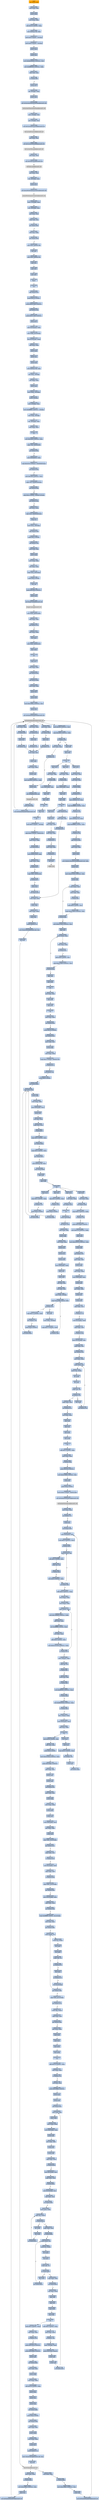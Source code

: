 digraph G {
node[shape=rectangle,style=filled,fillcolor=lightsteelblue,color=lightsteelblue]
bgcolor="transparent"
a0x00410384call_0x00415f66[label="start\ncall 0x00415f66",color="lightgrey",fillcolor="orange"];
a0x00415f66movl_edi_edi[label="0x00415f66\nmovl %edi, %edi"];
a0x00415f68pushl_ebp[label="0x00415f68\npushl %ebp"];
a0x00415f69movl_esp_ebp[label="0x00415f69\nmovl %esp, %ebp"];
a0x00415f6bsubl_0x10UINT8_esp[label="0x00415f6b\nsubl $0x10<UINT8>, %esp"];
a0x00415f6emovl_0x004227b8_eax[label="0x00415f6e\nmovl 0x004227b8, %eax"];
a0x00415f73andl_0x0UINT8__8ebp_[label="0x00415f73\nandl $0x0<UINT8>, -8(%ebp)"];
a0x00415f77andl_0x0UINT8__4ebp_[label="0x00415f77\nandl $0x0<UINT8>, -4(%ebp)"];
a0x00415f7bpushl_ebx[label="0x00415f7b\npushl %ebx"];
a0x00415f7cpushl_edi[label="0x00415f7c\npushl %edi"];
a0x00415f7dmovl_0xbb40e64eUINT32_edi[label="0x00415f7d\nmovl $0xbb40e64e<UINT32>, %edi"];
a0x00415f82movl_0xffff0000UINT32_ebx[label="0x00415f82\nmovl $0xffff0000<UINT32>, %ebx"];
a0x00415f87cmpl_edi_eax[label="0x00415f87\ncmpl %edi, %eax"];
a0x00415f89je_0x00415f98[label="0x00415f89\nje 0x00415f98"];
a0x00415f98pushl_esi[label="0x00415f98\npushl %esi"];
a0x00415f99leal__8ebp__eax[label="0x00415f99\nleal -8(%ebp), %eax"];
a0x00415f9cpushl_eax[label="0x00415f9c\npushl %eax"];
a0x00415f9dcall_GetSystemTimeAsFileTime_kernel32_dll[label="0x00415f9d\ncall GetSystemTimeAsFileTime@kernel32.dll"];
GetSystemTimeAsFileTime_kernel32_dll[label="GetSystemTimeAsFileTime@kernel32.dll",color="lightgrey",fillcolor="lightgrey"];
a0x00415fa3movl__4ebp__esi[label="0x00415fa3\nmovl -4(%ebp), %esi"];
a0x00415fa6xorl__8ebp__esi[label="0x00415fa6\nxorl -8(%ebp), %esi"];
a0x00415fa9call_GetCurrentProcessId_kernel32_dll[label="0x00415fa9\ncall GetCurrentProcessId@kernel32.dll"];
GetCurrentProcessId_kernel32_dll[label="GetCurrentProcessId@kernel32.dll",color="lightgrey",fillcolor="lightgrey"];
a0x00415fafxorl_eax_esi[label="0x00415faf\nxorl %eax, %esi"];
a0x00415fb1call_GetCurrentThreadId_kernel32_dll[label="0x00415fb1\ncall GetCurrentThreadId@kernel32.dll"];
GetCurrentThreadId_kernel32_dll[label="GetCurrentThreadId@kernel32.dll",color="lightgrey",fillcolor="lightgrey"];
a0x00415fb7xorl_eax_esi[label="0x00415fb7\nxorl %eax, %esi"];
a0x00415fb9call_GetTickCount_kernel32_dll[label="0x00415fb9\ncall GetTickCount@kernel32.dll"];
GetTickCount_kernel32_dll[label="GetTickCount@kernel32.dll",color="lightgrey",fillcolor="lightgrey"];
a0x00415fbfxorl_eax_esi[label="0x00415fbf\nxorl %eax, %esi"];
a0x00415fc1leal__16ebp__eax[label="0x00415fc1\nleal -16(%ebp), %eax"];
a0x00415fc4pushl_eax[label="0x00415fc4\npushl %eax"];
a0x00415fc5call_QueryPerformanceCounter_kernel32_dll[label="0x00415fc5\ncall QueryPerformanceCounter@kernel32.dll"];
QueryPerformanceCounter_kernel32_dll[label="QueryPerformanceCounter@kernel32.dll",color="lightgrey",fillcolor="lightgrey"];
a0x00415fcbmovl__12ebp__eax[label="0x00415fcb\nmovl -12(%ebp), %eax"];
a0x00415fcexorl__16ebp__eax[label="0x00415fce\nxorl -16(%ebp), %eax"];
a0x00415fd1xorl_eax_esi[label="0x00415fd1\nxorl %eax, %esi"];
a0x00415fd3cmpl_edi_esi[label="0x00415fd3\ncmpl %edi, %esi"];
a0x00415fd5jne_0x00415fde[label="0x00415fd5\njne 0x00415fde"];
a0x00415fdetestl_esi_ebx[label="0x00415fde\ntestl %esi, %ebx"];
a0x00415fe0jne_0x00415fe9[label="0x00415fe0\njne 0x00415fe9"];
a0x00415fe9movl_esi_0x004227b8[label="0x00415fe9\nmovl %esi, 0x004227b8"];
a0x00415fefnotl_esi[label="0x00415fef\nnotl %esi"];
a0x00415ff1movl_esi_0x004227bc[label="0x00415ff1\nmovl %esi, 0x004227bc"];
a0x00415ff7popl_esi[label="0x00415ff7\npopl %esi"];
a0x00415ff8popl_edi[label="0x00415ff8\npopl %edi"];
a0x00415ff9popl_ebx[label="0x00415ff9\npopl %ebx"];
a0x00415ffaleave_[label="0x00415ffa\nleave "];
a0x00415ffbret[label="0x00415ffb\nret"];
a0x00410389jmp_0x00410232[label="0x00410389\njmp 0x00410232"];
a0x00410232pushl_0x14UINT8[label="0x00410232\npushl $0x14<UINT8>"];
a0x00410234pushl_0x4213a8UINT32[label="0x00410234\npushl $0x4213a8<UINT32>"];
a0x00410239call_0x004110fc[label="0x00410239\ncall 0x004110fc"];
a0x004110fcpushl_0x411160UINT32[label="0x004110fc\npushl $0x411160<UINT32>"];
a0x00411101pushl_fs_0[label="0x00411101\npushl %fs:0"];
a0x00411108movl_0x10esp__eax[label="0x00411108\nmovl 0x10(%esp), %eax"];
a0x0041110cmovl_ebp_0x10esp_[label="0x0041110c\nmovl %ebp, 0x10(%esp)"];
a0x00411110leal_0x10esp__ebp[label="0x00411110\nleal 0x10(%esp), %ebp"];
a0x00411114subl_eax_esp[label="0x00411114\nsubl %eax, %esp"];
a0x00411116pushl_ebx[label="0x00411116\npushl %ebx"];
a0x00411117pushl_esi[label="0x00411117\npushl %esi"];
a0x00411118pushl_edi[label="0x00411118\npushl %edi"];
a0x00411119movl_0x004227b8_eax[label="0x00411119\nmovl 0x004227b8, %eax"];
a0x0041111exorl_eax__4ebp_[label="0x0041111e\nxorl %eax, -4(%ebp)"];
a0x00411121xorl_ebp_eax[label="0x00411121\nxorl %ebp, %eax"];
a0x00411123pushl_eax[label="0x00411123\npushl %eax"];
a0x00411124movl_esp__24ebp_[label="0x00411124\nmovl %esp, -24(%ebp)"];
a0x00411127pushl__8ebp_[label="0x00411127\npushl -8(%ebp)"];
a0x0041112amovl__4ebp__eax[label="0x0041112a\nmovl -4(%ebp), %eax"];
a0x0041112dmovl_0xfffffffeUINT32__4ebp_[label="0x0041112d\nmovl $0xfffffffe<UINT32>, -4(%ebp)"];
a0x00411134movl_eax__8ebp_[label="0x00411134\nmovl %eax, -8(%ebp)"];
a0x00411137leal__16ebp__eax[label="0x00411137\nleal -16(%ebp), %eax"];
a0x0041113amovl_eax_fs_0[label="0x0041113a\nmovl %eax, %fs:0"];
a0x00411140ret[label="0x00411140\nret"];
a0x0041023emovl_0x5a4dUINT32_eax[label="0x0041023e\nmovl $0x5a4d<UINT32>, %eax"];
a0x00410243cmpw_ax_0x00400000[label="0x00410243\ncmpw %ax, 0x00400000"];
a0x0041024ajne_0x00410284[label="0x0041024a\njne 0x00410284"];
a0x0041024cmovl_0x0040003c_eax[label="0x0041024c\nmovl 0x0040003c, %eax"];
a0x00410251cmpl_0x4550UINT32_0x400000eax_[label="0x00410251\ncmpl $0x4550<UINT32>, 0x400000(%eax)"];
a0x0041025bjne_0x00410284[label="0x0041025b\njne 0x00410284"];
a0x0041025dmovl_0x10bUINT32_ecx[label="0x0041025d\nmovl $0x10b<UINT32>, %ecx"];
a0x00410262cmpw_cx_0x400018eax_[label="0x00410262\ncmpw %cx, 0x400018(%eax)"];
a0x00410269jne_0x00410284[label="0x00410269\njne 0x00410284"];
a0x0041026bcmpl_0xeUINT8_0x400074eax_[label="0x0041026b\ncmpl $0xe<UINT8>, 0x400074(%eax)"];
a0x00410272jbe_0x00410284[label="0x00410272\njbe 0x00410284"];
a0x00410274xorl_ecx_ecx[label="0x00410274\nxorl %ecx, %ecx"];
a0x00410276cmpl_ecx_0x4000e8eax_[label="0x00410276\ncmpl %ecx, 0x4000e8(%eax)"];
a0x0041027csetne_cl[label="0x0041027c\nsetne %cl"];
a0x0041027fmovl_ecx__28ebp_[label="0x0041027f\nmovl %ecx, -28(%ebp)"];
a0x00410282jmp_0x00410288[label="0x00410282\njmp 0x00410288"];
a0x00410288pushl_0x1UINT8[label="0x00410288\npushl $0x1<UINT8>"];
a0x0041028acall_0x004112ec[label="0x0041028a\ncall 0x004112ec"];
a0x004112ecmovl_edi_edi[label="0x004112ec\nmovl %edi, %edi"];
a0x004112eepushl_ebp[label="0x004112ee\npushl %ebp"];
a0x004112efmovl_esp_ebp[label="0x004112ef\nmovl %esp, %ebp"];
a0x004112f1xorl_eax_eax[label="0x004112f1\nxorl %eax, %eax"];
a0x004112f3cmpl_eax_0x8ebp_[label="0x004112f3\ncmpl %eax, 0x8(%ebp)"];
a0x004112f6pushl_0x0UINT8[label="0x004112f6\npushl $0x0<UINT8>"];
a0x004112f8sete_al[label="0x004112f8\nsete %al"];
a0x004112fbpushl_0x1000UINT32[label="0x004112fb\npushl $0x1000<UINT32>"];
a0x00411300pushl_eax[label="0x00411300\npushl %eax"];
a0x00411301call_HeapCreate_kernel32_dll[label="0x00411301\ncall HeapCreate@kernel32.dll"];
HeapCreate_kernel32_dll[label="HeapCreate@kernel32.dll",color="lightgrey",fillcolor="lightgrey"];
a0x00411307movl_eax_0x00423934[label="0x00411307\nmovl %eax, 0x00423934"];
a0x0041130ctestl_eax_eax[label="0x0041130c\ntestl %eax, %eax"];
a0x0041130ejne_0x00411312[label="0x0041130e\njne 0x00411312"];
a0x00411312xorl_eax_eax[label="0x00411312\nxorl %eax, %eax"];
a0x00411314incl_eax[label="0x00411314\nincl %eax"];
a0x00411315movl_eax_0x004253c0[label="0x00411315\nmovl %eax, 0x004253c0"];
a0x0041131apopl_ebp[label="0x0041131a\npopl %ebp"];
a0x0041131bret[label="0x0041131b\nret"];
a0x0041028fpopl_ecx[label="0x0041028f\npopl %ecx"];
a0x00410290testl_eax_eax[label="0x00410290\ntestl %eax, %eax"];
a0x00410292jne_0x0041029c[label="0x00410292\njne 0x0041029c"];
a0x0041029ccall_0x00414a09[label="0x0041029c\ncall 0x00414a09"];
a0x00414a09movl_edi_edi[label="0x00414a09\nmovl %edi, %edi"];
a0x00414a0bpushl_esi[label="0x00414a0b\npushl %esi"];
a0x00414a0cpushl_edi[label="0x00414a0c\npushl %edi"];
a0x00414a0dmovl_0x41f9bcUINT32_esi[label="0x00414a0d\nmovl $0x41f9bc<UINT32>, %esi"];
a0x00414a12pushl_esi[label="0x00414a12\npushl %esi"];
a0x00414a13call_GetModuleHandleW_kernel32_dll[label="0x00414a13\ncall GetModuleHandleW@kernel32.dll"];
GetModuleHandleW_kernel32_dll[label="GetModuleHandleW@kernel32.dll",color="lightgrey",fillcolor="lightgrey"];
a0x00414a19testl_eax_eax[label="0x00414a19\ntestl %eax, %eax"];
a0x00414a1bjne_0x00414a24[label="0x00414a1b\njne 0x00414a24"];
a0x00414a1dpushl_esi[label="0x00414a1d\npushl %esi"];
a0x00414a1ecall_0x0041131c[label="0x00414a1e\ncall 0x0041131c"];
a0x0041131cmovl_edi_edi[label="0x0041131c\nmovl %edi, %edi"];
a0x0041131epushl_ebp[label="0x0041131e\npushl %ebp"];
a0x0041131fmovl_esp_ebp[label="0x0041131f\nmovl %esp, %ebp"];
a0x00411321pushl_edi[label="0x00411321\npushl %edi"];
a0x00411322movl_0x3e8UINT32_edi[label="0x00411322\nmovl $0x3e8<UINT32>, %edi"];
a0x00411327pushl_edi[label="0x00411327\npushl %edi"];
a0x00411328call_Sleep_kernel32_dll[label="0x00411328\ncall Sleep@kernel32.dll"];
Sleep_kernel32_dll[label="Sleep@kernel32.dll",color="lightgrey",fillcolor="lightgrey"];
a0x0041132epushl_0x8ebp_[label="0x0041132e\npushl 0x8(%ebp)"];
a0x00411331call_GetModuleHandleW_kernel32_dll[label="0x00411331\ncall GetModuleHandleW@kernel32.dll"];
a0x00411337addl_0x3e8UINT32_edi[label="0x00411337\naddl $0x3e8<UINT32>, %edi"];
a0x0041133dcmpl_0xea60UINT32_edi[label="0x0041133d\ncmpl $0xea60<UINT32>, %edi"];
a0x00411343ja_0x00411349[label="0x00411343\nja 0x00411349"];
a0x00411345testl_eax_eax[label="0x00411345\ntestl %eax, %eax"];
a0x00411347je_0x00411327[label="0x00411347\nje 0x00411327"];
a0x00411349popl_edi[label="0x00411349\npopl %edi"];
a0x0041134apopl_ebp[label="0x0041134a\npopl %ebp"];
a0x0041134bret[label="0x0041134b\nret"];
a0x00414a23popl_ecx[label="0x00414a23\npopl %ecx"];
a0x00414a24movl_eax_edi[label="0x00414a24\nmovl %eax, %edi"];
a0x00414a26testl_edi_edi[label="0x00414a26\ntestl %edi, %edi"];
a0x00414a28je_0x00414b8c[label="0x00414a28\nje 0x00414b8c"];
a0x00414b8ccall_0x00414723[label="0x00414b8c\ncall 0x00414723"];
a0x00414723movl_0x004227c0_eax[label="0x00414723\nmovl 0x004227c0, %eax"];
a0x00414728cmpl_0xffffffffUINT8_eax[label="0x00414728\ncmpl $0xffffffff<UINT8>, %eax"];
a0x0041472bje_0x00414743[label="0x0041472b\nje 0x00414743"];
a0x00414743movl_0x004227c4_eax[label="0x00414743\nmovl 0x004227c4, %eax"];
a0x00414748cmpl_0xffffffffUINT8_eax[label="0x00414748\ncmpl $0xffffffff<UINT8>, %eax"];
a0x0041474bje_0x0041475b[label="0x0041474b\nje 0x0041475b"];
a0x0041475bjmp_0x004104d3[label="0x0041475b\njmp 0x004104d3"];
a0x004104d3movl_edi_edi[label="0x004104d3\nmovl %edi, %edi"];
a0x004104d5pushl_ebx[label="0x004104d5\npushl %ebx"];
a0x004104d6movl_DeleteCriticalSection_kernel32_dll_ebx[label="0x004104d6\nmovl DeleteCriticalSection@kernel32.dll, %ebx"];
a0x004104dcpushl_esi[label="0x004104dc\npushl %esi"];
a0x004104ddmovl_0x422240UINT32_esi[label="0x004104dd\nmovl $0x422240<UINT32>, %esi"];
a0x004104e2pushl_edi[label="0x004104e2\npushl %edi"];
a0x004104e3movl_esi__edi[label="0x004104e3\nmovl (%esi), %edi"];
a0x004104e5testl_edi_edi[label="0x004104e5\ntestl %edi, %edi"];
a0x004104e7je_0x004104fc[label="0x004104e7\nje 0x004104fc"];
a0x004104fcaddl_0x8UINT8_esi[label="0x004104fc\naddl $0x8<UINT8>, %esi"];
a0x004104ffcmpl_0x422360UINT32_esi[label="0x004104ff\ncmpl $0x422360<UINT32>, %esi"];
a0x00410505jl_0x004104e3[label="0x00410505\njl 0x004104e3"];
a0x00410507movl_0x422240UINT32_esi[label="0x00410507\nmovl $0x422240<UINT32>, %esi"];
a0x0041050cpopl_edi[label="0x0041050c\npopl %edi"];
a0x0041050dmovl_esi__eax[label="0x0041050d\nmovl (%esi), %eax"];
a0x0041050ftestl_eax_eax[label="0x0041050f\ntestl %eax, %eax"];
a0x00410511je_0x0041051c[label="0x00410511\nje 0x0041051c"];
a0x0041051caddl_0x8UINT8_esi[label="0x0041051c\naddl $0x8<UINT8>, %esi"];
a0x0041051fcmpl_0x422360UINT32_esi[label="0x0041051f\ncmpl $0x422360<UINT32>, %esi"];
a0x00410525jl_0x0041050d[label="0x00410525\njl 0x0041050d"];
a0x00410527popl_esi[label="0x00410527\npopl %esi"];
a0x00410528popl_ebx[label="0x00410528\npopl %ebx"];
a0x00410529ret[label="0x00410529\nret"];
a0x00414b91xorl_eax_eax[label="0x00414b91\nxorl %eax, %eax"];
a0x00414b93popl_edi[label="0x00414b93\npopl %edi"];
a0x00414b94popl_esi[label="0x00414b94\npopl %esi"];
a0x00414b95ret[label="0x00414b95\nret"];
a0x004102a1testl_eax_eax[label="0x004102a1\ntestl %eax, %eax"];
a0x004102a3jne_0x004102ad[label="0x004102a3\njne 0x004102ad"];
a0x004102a5pushl_0x10UINT8[label="0x004102a5\npushl $0x10<UINT8>"];
a0x004102a7call_0x00410209[label="0x004102a7\ncall 0x00410209"];
a0x00410209movl_edi_edi[label="0x00410209\nmovl %edi, %edi"];
a0x0041020bpushl_ebp[label="0x0041020b\npushl %ebp"];
a0x0041020cmovl_esp_ebp[label="0x0041020c\nmovl %esp, %ebp"];
a0x0041020ecmpl_0x2UINT8_0x004237d0[label="0x0041020e\ncmpl $0x2<UINT8>, 0x004237d0"];
a0x00410215je_0x0041021c[label="0x00410215\nje 0x0041021c"];
a0x00410217call_0x004117ff[label="0x00410217\ncall 0x004117ff"];
a0x004117ffpushl_0x3UINT8[label="0x004117ff\npushl $0x3<UINT8>"];
a0x00411801call_0x00416645[label="0x00411801\ncall 0x00416645"];
a0x00416645movl_edi_edi[label="0x00416645\nmovl %edi, %edi"];
a0x00416647pushl_ebp[label="0x00416647\npushl %ebp"];
a0x00416648movl_esp_ebp[label="0x00416648\nmovl %esp, %ebp"];
a0x0041664amovl_0x8ebp__ecx[label="0x0041664a\nmovl 0x8(%ebp), %ecx"];
a0x0041664dpushl_esi[label="0x0041664d\npushl %esi"];
a0x0041664exorl_esi_esi[label="0x0041664e\nxorl %esi, %esi"];
a0x00416650cmpl_esi_ecx[label="0x00416650\ncmpl %esi, %ecx"];
a0x00416652jl_0x00416672[label="0x00416652\njl 0x00416672"];
a0x00416654cmpl_0x2UINT8_ecx[label="0x00416654\ncmpl $0x2<UINT8>, %ecx"];
a0x00416657jle_0x00416665[label="0x00416657\njle 0x00416665"];
a0x00416659cmpl_0x3UINT8_ecx[label="0x00416659\ncmpl $0x3<UINT8>, %ecx"];
a0x0041665cjne_0x00416672[label="0x0041665c\njne 0x00416672"];
a0x0041665emovl_0x004237d0_eax[label="0x0041665e\nmovl 0x004237d0, %eax"];
a0x00416663jmp_0x0041668d[label="0x00416663\njmp 0x0041668d"];
a0x0041668dpopl_esi[label="0x0041668d\npopl %esi"];
a0x0041668epopl_ebp[label="0x0041668e\npopl %ebp"];
a0x0041668fret[label="0x0041668f\nret"];
a0x00411806popl_ecx[label="0x00411806\npopl %ecx"];
a0x00411807cmpl_0x1UINT8_eax[label="0x00411807\ncmpl $0x1<UINT8>, %eax"];
a0x0041180aje_0x00411821[label="0x0041180a\nje 0x00411821"];
a0x0041180cpushl_0x3UINT8[label="0x0041180c\npushl $0x3<UINT8>"];
a0x0041180ecall_0x00416645[label="0x0041180e\ncall 0x00416645"];
a0x00411813popl_ecx[label="0x00411813\npopl %ecx"];
a0x00411814testl_eax_eax[label="0x00411814\ntestl %eax, %eax"];
a0x00411816jne_0x00411837[label="0x00411816\njne 0x00411837"];
a0x00411837ret[label="0x00411837\nret"];
a0x0041021cpushl_0x8ebp_[label="0x0041021c\npushl 0x8(%ebp)"];
a0x0041021fcall_0x00411654[label="0x0041021f\ncall 0x00411654"];
a0x00411654movl_edi_edi[label="0x00411654\nmovl %edi, %edi"];
a0x00411656pushl_ebp[label="0x00411656\npushl %ebp"];
a0x00411657movl_esp_ebp[label="0x00411657\nmovl %esp, %ebp"];
a0x00411659pushl_ecx[label="0x00411659\npushl %ecx"];
a0x0041165apushl_ecx[label="0x0041165a\npushl %ecx"];
a0x0041165bpushl_ebx[label="0x0041165b\npushl %ebx"];
a0x0041165cmovl_0x8ebp__ebx[label="0x0041165c\nmovl 0x8(%ebp), %ebx"];
a0x0041165fpushl_esi[label="0x0041165f\npushl %esi"];
a0x00411660pushl_edi[label="0x00411660\npushl %edi"];
a0x00411661xorl_esi_esi[label="0x00411661\nxorl %esi, %esi"];
a0x00411663xorl_edi_edi[label="0x00411663\nxorl %edi, %edi"];
a0x00411665movl_edi__4ebp_[label="0x00411665\nmovl %edi, -4(%ebp)"];
a0x00411668cmpl_0x422368edi8__ebx[label="0x00411668\ncmpl 0x422368(,%edi,8), %ebx"];
a0x0041166fje_0x0041167a[label="0x0041166f\nje 0x0041167a"];
a0x00411671incl_edi[label="0x00411671\nincl %edi"];
a0x00411672movl_edi__4ebp_[label="0x00411672\nmovl %edi, -4(%ebp)"];
a0x00411675cmpl_0x17UINT8_edi[label="0x00411675\ncmpl $0x17<UINT8>, %edi"];
a0x00411678jb_0x00411668[label="0x00411678\njb 0x00411668"];
a0x0041167acmpl_0x17UINT8_edi[label="0x0041167a\ncmpl $0x17<UINT8>, %edi"];
a0x0041167djae_0x004117fa[label="0x0041167d\njae 0x004117fa"];
a0x00411683pushl_0x3UINT8[label="0x00411683\npushl $0x3<UINT8>"];
a0x00411685call_0x00416645[label="0x00411685\ncall 0x00416645"];
a0x0041168apopl_ecx[label="0x0041168a\npopl %ecx"];
a0x0041168bcmpl_0x1UINT8_eax[label="0x0041168b\ncmpl $0x1<UINT8>, %eax"];
a0x0041168eje_0x004117c8[label="0x0041168e\nje 0x004117c8"];
a0x00411694pushl_0x3UINT8[label="0x00411694\npushl $0x3<UINT8>"];
a0x00411696call_0x00416645[label="0x00411696\ncall 0x00416645"];
a0x0041169bpopl_ecx[label="0x0041169b\npopl %ecx"];
a0x0041169ctestl_eax_eax[label="0x0041169c\ntestl %eax, %eax"];
a0x0041169ejne_0x004116ad[label="0x0041169e\njne 0x004116ad"];
a0x004116adcmpl_0xfcUINT32_ebx[label="0x004116ad\ncmpl $0xfc<UINT32>, %ebx"];
a0x004116b3je_0x004117fa[label="0x004116b3\nje 0x004117fa"];
a0x004116b9pushl_0x41f8d8UINT32[label="0x004116b9\npushl $0x41f8d8<UINT32>"];
a0x004116bemovl_0x314UINT32_ebx[label="0x004116be\nmovl $0x314<UINT32>, %ebx"];
a0x004116c3pushl_ebx[label="0x004116c3\npushl %ebx"];
a0x004116c4movl_0x423970UINT32_edi[label="0x004116c4\nmovl $0x423970<UINT32>, %edi"];
a0x004116c9pushl_edi[label="0x004116c9\npushl %edi"];
a0x004116cacall_0x00413762[label="0x004116ca\ncall 0x00413762"];
a0x00413762movl_edi_edi[label="0x00413762\nmovl %edi, %edi"];
a0x00413764pushl_ebp[label="0x00413764\npushl %ebp"];
a0x00413765movl_esp_ebp[label="0x00413765\nmovl %esp, %ebp"];
a0x00413767movl_0x8ebp__ecx[label="0x00413767\nmovl 0x8(%ebp), %ecx"];
a0x0041376apushl_ebx[label="0x0041376a\npushl %ebx"];
a0x0041376bxorl_ebx_ebx[label="0x0041376b\nxorl %ebx, %ebx"];
a0x0041376dpushl_esi[label="0x0041376d\npushl %esi"];
a0x0041376epushl_edi[label="0x0041376e\npushl %edi"];
a0x0041376fcmpl_ebx_ecx[label="0x0041376f\ncmpl %ebx, %ecx"];
a0x00413771je_0x0041377a[label="0x00413771\nje 0x0041377a"];
a0x00413773movl_0xcebp__edi[label="0x00413773\nmovl 0xc(%ebp), %edi"];
a0x00413776cmpl_ebx_edi[label="0x00413776\ncmpl %ebx, %edi"];
a0x00413778ja_0x00413795[label="0x00413778\nja 0x00413795"];
a0x00413795movl_0x10ebp__esi[label="0x00413795\nmovl 0x10(%ebp), %esi"];
a0x00413798cmpl_ebx_esi[label="0x00413798\ncmpl %ebx, %esi"];
a0x0041379ajne_0x004137a0[label="0x0041379a\njne 0x004137a0"];
a0x004137a0movl_ecx_edx[label="0x004137a0\nmovl %ecx, %edx"];
a0x004137a2movb_esi__al[label="0x004137a2\nmovb (%esi), %al"];
a0x004137a4movb_al_edx_[label="0x004137a4\nmovb %al, (%edx)"];
a0x004137a6incl_edx[label="0x004137a6\nincl %edx"];
a0x004137a7incl_esi[label="0x004137a7\nincl %esi"];
a0x004137a8cmpb_bl_al[label="0x004137a8\ncmpb %bl, %al"];
a0x004137aaje_0x004137af[label="0x004137aa\nje 0x004137af"];
a0x004137acdecl_edi[label="0x004137ac\ndecl %edi"];
a0x004137adjne_0x004137a2[label="0x004137ad\njne 0x004137a2"];
a0x004137afcmpl_ebx_edi[label="0x004137af\ncmpl %ebx, %edi"];
a0x004137b1jne_0x004137c3[label="0x004137b1\njne 0x004137c3"];
a0x004137c3xorl_eax_eax[label="0x004137c3\nxorl %eax, %eax"];
a0x004137c5popl_edi[label="0x004137c5\npopl %edi"];
a0x004137c6popl_esi[label="0x004137c6\npopl %esi"];
a0x004137c7popl_ebx[label="0x004137c7\npopl %ebx"];
a0x004137c8popl_ebp[label="0x004137c8\npopl %ebp"];
a0x004137c9ret[label="0x004137c9\nret"];
a0x004116cfaddl_0xcUINT8_esp[label="0x004116cf\naddl $0xc<UINT8>, %esp"];
a0x004116d2testl_eax_eax[label="0x004116d2\ntestl %eax, %eax"];
a0x004116d4je_0x004116e3[label="0x004116d4\nje 0x004116e3"];
a0x004116e3pushl_0x104UINT32[label="0x004116e3\npushl $0x104<UINT32>"];
a0x004116e8movl_0x423989UINT32_esi[label="0x004116e8\nmovl $0x423989<UINT32>, %esi"];
a0x004116edpushl_esi[label="0x004116ed\npushl %esi"];
a0x004116eepushl_0x0UINT8[label="0x004116ee\npushl $0x0<UINT8>"];
a0x004116f0movb_0x0UINT8_0x00423a8d[label="0x004116f0\nmovb $0x0<UINT8>, 0x00423a8d"];
a0x004116f7call_GetModuleFileNameA_kernel32_dll[label="0x004116f7\ncall GetModuleFileNameA@kernel32.dll"];
GetModuleFileNameA_kernel32_dll[label="GetModuleFileNameA@kernel32.dll",color="lightgrey",fillcolor="lightgrey"];
a0x004116fdtestl_eax_eax[label="0x004116fd\ntestl %eax, %eax"];
a0x004116ffjne_0x00411727[label="0x004116ff\njne 0x00411727"];
a0x00411727pushl_esi[label="0x00411727\npushl %esi"];
a0x00411728call_0x00413640[label="0x00411728\ncall 0x00413640"];
a0x00413640movl_0x4esp__ecx[label="0x00413640\nmovl 0x4(%esp), %ecx"];
a0x00413644testl_0x3UINT32_ecx[label="0x00413644\ntestl $0x3<UINT32>, %ecx"];
a0x0041364aje_0x00413670[label="0x0041364a\nje 0x00413670"];
a0x0041364cmovb_ecx__al[label="0x0041364c\nmovb (%ecx), %al"];
a0x0041364eaddl_0x1UINT8_ecx[label="0x0041364e\naddl $0x1<UINT8>, %ecx"];
a0x00413651testb_al_al[label="0x00413651\ntestb %al, %al"];
a0x00413653je_0x004136a3[label="0x00413653\nje 0x004136a3"];
a0x00413655testl_0x3UINT32_ecx[label="0x00413655\ntestl $0x3<UINT32>, %ecx"];
a0x0041365bjne_0x0041364c[label="0x0041365b\njne 0x0041364c"];
a0x0041365daddl_0x0UINT32_eax[label="0x0041365d\naddl $0x0<UINT32>, %eax"];
a0x00413662leal_esp__esp[label="0x00413662\nleal (%esp), %esp"];
a0x00413669leal_esp__esp[label="0x00413669\nleal (%esp), %esp"];
a0x00413670movl_ecx__eax[label="0x00413670\nmovl (%ecx), %eax"];
a0x00413672movl_0x7efefeffUINT32_edx[label="0x00413672\nmovl $0x7efefeff<UINT32>, %edx"];
a0x00413677addl_eax_edx[label="0x00413677\naddl %eax, %edx"];
a0x00413679xorl_0xffffffffUINT8_eax[label="0x00413679\nxorl $0xffffffff<UINT8>, %eax"];
a0x0041367cxorl_edx_eax[label="0x0041367c\nxorl %edx, %eax"];
a0x0041367eaddl_0x4UINT8_ecx[label="0x0041367e\naddl $0x4<UINT8>, %ecx"];
a0x00413681testl_0x81010100UINT32_eax[label="0x00413681\ntestl $0x81010100<UINT32>, %eax"];
a0x00413686je_0x00413670[label="0x00413686\nje 0x00413670"];
a0x00413688movl__4ecx__eax[label="0x00413688\nmovl -4(%ecx), %eax"];
a0x0041368btestb_al_al[label="0x0041368b\ntestb %al, %al"];
a0x0041368dje_0x004136c1[label="0x0041368d\nje 0x004136c1"];
a0x0041368ftestb_ah_ah[label="0x0041368f\ntestb %ah, %ah"];
a0x00413691je_0x004136b7[label="0x00413691\nje 0x004136b7"];
a0x00413693testl_0xff0000UINT32_eax[label="0x00413693\ntestl $0xff0000<UINT32>, %eax"];
a0x00413698je_0x004136ad[label="0x00413698\nje 0x004136ad"];
a0x0041369atestl_0xff000000UINT32_eax[label="0x0041369a\ntestl $0xff000000<UINT32>, %eax"];
a0x0041369fje_0x004136a3[label="0x0041369f\nje 0x004136a3"];
a0x004136a3leal__1ecx__eax[label="0x004136a3\nleal -1(%ecx), %eax"];
a0x004136a6movl_0x4esp__ecx[label="0x004136a6\nmovl 0x4(%esp), %ecx"];
a0x004136aasubl_ecx_eax[label="0x004136aa\nsubl %ecx, %eax"];
a0x004136acret[label="0x004136ac\nret"];
a0x0041172dincl_eax[label="0x0041172d\nincl %eax"];
a0x0041172epopl_ecx[label="0x0041172e\npopl %ecx"];
a0x0041172fcmpl_0x3cUINT8_eax[label="0x0041172f\ncmpl $0x3c<UINT8>, %eax"];
a0x00411732jbe_0x0041176c[label="0x00411732\njbe 0x0041176c"];
a0x00411734pushl_esi[label="0x00411734\npushl %esi"];
a0x00411735call_0x00413640[label="0x00411735\ncall 0x00413640"];
a0x0041173asubl_0x3bUINT8_esi[label="0x0041173a\nsubl $0x3b<UINT8>, %esi"];
a0x0041173daddl_esi_eax[label="0x0041173d\naddl %esi, %eax"];
a0x0041173fpushl_0x3UINT8[label="0x0041173f\npushl $0x3<UINT8>"];
a0x00411741movl_0x423c84UINT32_ecx[label="0x00411741\nmovl $0x423c84<UINT32>, %ecx"];
a0x00411746pushl_0x41f8bcUINT32[label="0x00411746\npushl $0x41f8bc<UINT32>"];
a0x0041174bsubl_eax_ecx[label="0x0041174b\nsubl %eax, %ecx"];
a0x0041174dpushl_ecx[label="0x0041174d\npushl %ecx"];
a0x0041174epushl_eax[label="0x0041174e\npushl %eax"];
a0x0041174fcall_0x004152f3[label="0x0041174f\ncall 0x004152f3"];
a0x004152f3movl_edi_edi[label="0x004152f3\nmovl %edi, %edi"];
a0x004152f5pushl_ebp[label="0x004152f5\npushl %ebp"];
a0x004152f6movl_esp_ebp[label="0x004152f6\nmovl %esp, %ebp"];
a0x004152f8pushl_ebx[label="0x004152f8\npushl %ebx"];
a0x004152f9pushl_esi[label="0x004152f9\npushl %esi"];
a0x004152famovl_0x8ebp__esi[label="0x004152fa\nmovl 0x8(%ebp), %esi"];
a0x004152fdxorl_ebx_ebx[label="0x004152fd\nxorl %ebx, %ebx"];
a0x004152ffpushl_edi[label="0x004152ff\npushl %edi"];
a0x00415300cmpl_ebx_0x14ebp_[label="0x00415300\ncmpl %ebx, 0x14(%ebp)"];
a0x00415303jne_0x00415315[label="0x00415303\njne 0x00415315"];
a0x00415315cmpl_ebx_esi[label="0x00415315\ncmpl %ebx, %esi"];
a0x00415317je_0x00415320[label="0x00415317\nje 0x00415320"];
a0x00415319movl_0xcebp__edi[label="0x00415319\nmovl 0xc(%ebp), %edi"];
a0x0041531ccmpl_ebx_edi[label="0x0041531c\ncmpl %ebx, %edi"];
a0x0041531eja_0x0041533b[label="0x0041531e\nja 0x0041533b"];
a0x0041533bcmpl_ebx_0x14ebp_[label="0x0041533b\ncmpl %ebx, 0x14(%ebp)"];
a0x0041533ejne_0x00415344[label="0x0041533e\njne 0x00415344"];
a0x00415344movl_0x10ebp__edx[label="0x00415344\nmovl 0x10(%ebp), %edx"];
a0x00415347cmpl_ebx_edx[label="0x00415347\ncmpl %ebx, %edx"];
a0x00415349jne_0x0041534f[label="0x00415349\njne 0x0041534f"];
a0x0041534fcmpl_0xffffffffUINT8_0x14ebp_[label="0x0041534f\ncmpl $0xffffffff<UINT8>, 0x14(%ebp)"];
a0x00415353movl_esi_eax[label="0x00415353\nmovl %esi, %eax"];
a0x00415355jne_0x00415366[label="0x00415355\njne 0x00415366"];
a0x00415366movb_edx__cl[label="0x00415366\nmovb (%edx), %cl"];
a0x00415368movb_cl_eax_[label="0x00415368\nmovb %cl, (%eax)"];
a0x0041536aincl_eax[label="0x0041536a\nincl %eax"];
a0x0041536bincl_edx[label="0x0041536b\nincl %edx"];
a0x0041536ccmpb_bl_cl[label="0x0041536c\ncmpb %bl, %cl"];
a0x0041536eje_0x00415378[label="0x0041536e\nje 0x00415378"];
a0x00415370decl_edi[label="0x00415370\ndecl %edi"];
a0x00415371je_0x00415378[label="0x00415371\nje 0x00415378"];
a0x00415373decl_0x14ebp_[label="0x00415373\ndecl 0x14(%ebp)"];
a0x00415376jne_0x00415366[label="0x00415376\njne 0x00415366"];
a0x00415378cmpl_ebx_0x14ebp_[label="0x00415378\ncmpl %ebx, 0x14(%ebp)"];
a0x0041537bjne_0x0041537f[label="0x0041537b\njne 0x0041537f"];
a0x0041537dmovb_bl_eax_[label="0x0041537d\nmovb %bl, (%eax)"];
a0x0041537fcmpl_ebx_edi[label="0x0041537f\ncmpl %ebx, %edi"];
a0x00415381jne_0x0041530e[label="0x00415381\njne 0x0041530e"];
a0x0041530exorl_eax_eax[label="0x0041530e\nxorl %eax, %eax"];
a0x00415310popl_edi[label="0x00415310\npopl %edi"];
a0x00415311popl_esi[label="0x00415311\npopl %esi"];
a0x00415312popl_ebx[label="0x00415312\npopl %ebx"];
a0x00415313popl_ebp[label="0x00415313\npopl %ebp"];
a0x00415314ret[label="0x00415314\nret"];
a0x00411754addl_0x14UINT8_esp[label="0x00411754\naddl $0x14<UINT8>, %esp"];
a0x00411757testl_eax_eax[label="0x00411757\ntestl %eax, %eax"];
a0x00411759je_0x0041176c[label="0x00411759\nje 0x0041176c"];
a0x0041176cxorl_esi_esi[label="0x0041176c\nxorl %esi, %esi"];
a0x0041176epushl_0x41f8b8UINT32[label="0x0041176e\npushl $0x41f8b8<UINT32>"];
a0x00411773pushl_ebx[label="0x00411773\npushl %ebx"];
a0x00411774pushl_edi[label="0x00411774\npushl %edi"];
a0x00411775call_0x004165d1[label="0x00411775\ncall 0x004165d1"];
a0x004165d1movl_edi_edi[label="0x004165d1\nmovl %edi, %edi"];
a0x004165d3pushl_ebp[label="0x004165d3\npushl %ebp"];
a0x004165d4movl_esp_ebp[label="0x004165d4\nmovl %esp, %ebp"];
a0x004165d6movl_0x8ebp__eax[label="0x004165d6\nmovl 0x8(%ebp), %eax"];
a0x004165d9pushl_ebx[label="0x004165d9\npushl %ebx"];
a0x004165daxorl_ebx_ebx[label="0x004165da\nxorl %ebx, %ebx"];
a0x004165dcpushl_esi[label="0x004165dc\npushl %esi"];
a0x004165ddpushl_edi[label="0x004165dd\npushl %edi"];
a0x004165decmpl_ebx_eax[label="0x004165de\ncmpl %ebx, %eax"];
a0x004165e0je_0x004165e9[label="0x004165e0\nje 0x004165e9"];
a0x004165e2movl_0xcebp__edi[label="0x004165e2\nmovl 0xc(%ebp), %edi"];
a0x004165e5cmpl_ebx_edi[label="0x004165e5\ncmpl %ebx, %edi"];
a0x004165e7ja_0x00416604[label="0x004165e7\nja 0x00416604"];
a0x00416604movl_0x10ebp__esi[label="0x00416604\nmovl 0x10(%ebp), %esi"];
a0x00416607cmpl_ebx_esi[label="0x00416607\ncmpl %ebx, %esi"];
a0x00416609jne_0x0041660f[label="0x00416609\njne 0x0041660f"];
a0x0041660fmovl_eax_edx[label="0x0041660f\nmovl %eax, %edx"];
a0x00416611cmpb_bl_edx_[label="0x00416611\ncmpb %bl, (%edx)"];
a0x00416613je_0x00416619[label="0x00416613\nje 0x00416619"];
a0x00416615incl_edx[label="0x00416615\nincl %edx"];
a0x00416616decl_edi[label="0x00416616\ndecl %edi"];
a0x00416617jne_0x00416611[label="0x00416617\njne 0x00416611"];
a0x00416619cmpl_ebx_edi[label="0x00416619\ncmpl %ebx, %edi"];
a0x0041661bje_0x0041660b[label="0x0041661b\nje 0x0041660b"];
a0x0041661dmovb_esi__cl[label="0x0041661d\nmovb (%esi), %cl"];
a0x0041661fmovb_cl_edx_[label="0x0041661f\nmovb %cl, (%edx)"];
a0x00416621incl_edx[label="0x00416621\nincl %edx"];
a0x00416622incl_esi[label="0x00416622\nincl %esi"];
a0x00416623cmpb_bl_cl[label="0x00416623\ncmpb %bl, %cl"];
a0x00416625je_0x0041662a[label="0x00416625\nje 0x0041662a"];
a0x00416627decl_edi[label="0x00416627\ndecl %edi"];
a0x00416628jne_0x0041661d[label="0x00416628\njne 0x0041661d"];
a0x0041662acmpl_ebx_edi[label="0x0041662a\ncmpl %ebx, %edi"];
a0x0041662cjne_0x0041663e[label="0x0041662c\njne 0x0041663e"];
a0x0041663exorl_eax_eax[label="0x0041663e\nxorl %eax, %eax"];
a0x00416640popl_edi[label="0x00416640\npopl %edi"];
a0x00416641popl_esi[label="0x00416641\npopl %esi"];
a0x00416642popl_ebx[label="0x00416642\npopl %ebx"];
a0x00416643popl_ebp[label="0x00416643\npopl %ebp"];
a0x00416644ret[label="0x00416644\nret"];
a0x0041177aaddl_0xcUINT8_esp[label="0x0041177a\naddl $0xc<UINT8>, %esp"];
a0x0041177dtestl_eax_eax[label="0x0041177d\ntestl %eax, %eax"];
a0x0041177fje_0x0041178e[label="0x0041177f\nje 0x0041178e"];
a0x0041178emovl__4ebp__eax[label="0x0041178e\nmovl -4(%ebp), %eax"];
a0x00411791pushl_0x42236ceax8_[label="0x00411791\npushl 0x42236c(,%eax,8)"];
a0x00411798pushl_ebx[label="0x00411798\npushl %ebx"];
a0x00411799pushl_edi[label="0x00411799\npushl %edi"];
a0x0041179acall_0x004165d1[label="0x0041179a\ncall 0x004165d1"];
a0x0041179faddl_0xcUINT8_esp[label="0x0041179f\naddl $0xc<UINT8>, %esp"];
a0x004117a2testl_eax_eax[label="0x004117a2\ntestl %eax, %eax"];
a0x004117a4je_0x004117b3[label="0x004117a4\nje 0x004117b3"];
a0x004117b3pushl_0x12010UINT32[label="0x004117b3\npushl $0x12010<UINT32>"];
a0x004117b8pushl_0x41f890UINT32[label="0x004117b8\npushl $0x41f890<UINT32>"];
a0x004117bdpushl_edi[label="0x004117bd\npushl %edi"];
a0x004117becall_0x00416468[label="0x004117be\ncall 0x00416468"];
a0x00416468movl_edi_edi[label="0x00416468\nmovl %edi, %edi"];
a0x0041646apushl_ebp[label="0x0041646a\npushl %ebp"];
a0x0041646bmovl_esp_ebp[label="0x0041646b\nmovl %esp, %ebp"];
a0x0041646dsubl_0x14UINT8_esp[label="0x0041646d\nsubl $0x14<UINT8>, %esp"];
a0x00416470pushl_ebx[label="0x00416470\npushl %ebx"];
a0x00416471pushl_esi[label="0x00416471\npushl %esi"];
a0x00416472pushl_edi[label="0x00416472\npushl %edi"];
a0x00416473call_0x0041466b[label="0x00416473\ncall 0x0041466b"];
a0x0041466bpushl_0x0UINT8[label="0x0041466b\npushl $0x0<UINT8>"];
a0x0041466dcall_0x004145f9[label="0x0041466d\ncall 0x004145f9"];
a0x004145f9movl_edi_edi[label="0x004145f9\nmovl %edi, %edi"];
a0x004145fbpushl_ebp[label="0x004145fb\npushl %ebp"];
a0x004145fcmovl_esp_ebp[label="0x004145fc\nmovl %esp, %ebp"];
a0x004145fepushl_esi[label="0x004145fe\npushl %esi"];
a0x004145ffpushl_0x004227c4[label="0x004145ff\npushl 0x004227c4"];
a0x00414605movl_TlsGetValue_kernel32_dll_esi[label="0x00414605\nmovl TlsGetValue@kernel32.dll, %esi"];
a0x0041460bcall_esi[label="0x0041460b\ncall %esi"];
TlsGetValue_kernel32_dll[label="TlsGetValue@kernel32.dll",color="lightgrey",fillcolor="lightgrey"];
a0x0041460dtestl_eax_eax[label="0x0041460d\ntestl %eax, %eax"];
a0x0041460fje_0x00414632[label="0x0041460f\nje 0x00414632"];
a0x00414632movl_0x41f9bcUINT32_esi[label="0x00414632\nmovl $0x41f9bc<UINT32>, %esi"];
a0x00414637pushl_esi[label="0x00414637\npushl %esi"];
a0x00414638call_GetModuleHandleW_kernel32_dll[label="0x00414638\ncall GetModuleHandleW@kernel32.dll"];
a0x0041463etestl_eax_eax[label="0x0041463e\ntestl %eax, %eax"];
a0x00414640jne_0x0041464d[label="0x00414640\njne 0x0041464d"];
a0x00414642pushl_esi[label="0x00414642\npushl %esi"];
a0x00414643call_0x0041131c[label="0x00414643\ncall 0x0041131c"];
a0x00414648popl_ecx[label="0x00414648\npopl %ecx"];
a0x00414649testl_eax_eax[label="0x00414649\ntestl %eax, %eax"];
a0x0041464bje_0x00414665[label="0x0041464b\nje 0x00414665"];
a0x00414665movl_0x8ebp__eax[label="0x00414665\nmovl 0x8(%ebp), %eax"];
a0x00414668popl_esi[label="0x00414668\npopl %esi"];
a0x00414669popl_ebp[label="0x00414669\npopl %ebp"];
a0x0041466aret[label="0x0041466a\nret"];
a0x00414672popl_ecx[label="0x00414672\npopl %ecx"];
a0x00414673ret[label="0x00414673\nret"];
a0x00416478andl_0x0UINT8__4ebp_[label="0x00416478\nandl $0x0<UINT8>, -4(%ebp)"];
a0x0041647ccmpl_0x0UINT8_0x00423e2c[label="0x0041647c\ncmpl $0x0<UINT8>, 0x00423e2c"];
a0x00416483movl_eax_ebx[label="0x00416483\nmovl %eax, %ebx"];
a0x00416485jne_0x00416519[label="0x00416485\njne 0x00416519"];
a0x00416519movl_0x00423e38_eax[label="0x00416519\nmovl 0x00423e38, %eax"];
a0x0041651ecmpl_ebx_eax[label="0x0041651e\ncmpl %ebx, %eax"];
a0x00416520je_0x00416571[label="0x00416520\nje 0x00416571"];
a0x00416522cmpl_ebx_0x00423e3c[label="0x00416522\ncmpl %ebx, 0x00423e3c"];
a0x00416528je_0x00416571[label="0x00416528\nje 0x00416571"];
a0x0041652apushl_eax[label="0x0041652a\npushl %eax"];
a0x0041652bcall_0x00414674[label="0x0041652b\ncall 0x00414674"];
a0x00414674movl_edi_edi[label="0x00414674\nmovl %edi, %edi"];
a0x00414676pushl_ebp[label="0x00414676\npushl %ebp"];
a0x00414677movl_esp_ebp[label="0x00414677\nmovl %esp, %ebp"];
a0x00414679pushl_esi[label="0x00414679\npushl %esi"];
a0x0041467apushl_0x004227c4[label="0x0041467a\npushl 0x004227c4"];
a0x00414680movl_TlsGetValue_kernel32_dll_esi[label="0x00414680\nmovl TlsGetValue@kernel32.dll, %esi"];
a0x00414686call_esi[label="0x00414686\ncall %esi"];
a0x00414688testl_eax_eax[label="0x00414688\ntestl %eax, %eax"];
a0x0041468aje_0x004146ad[label="0x0041468a\nje 0x004146ad"];
a0x004146admovl_0x41f9bcUINT32_esi[label="0x004146ad\nmovl $0x41f9bc<UINT32>, %esi"];
a0x004146b2pushl_esi[label="0x004146b2\npushl %esi"];
a0x004146b3call_GetModuleHandleW_kernel32_dll[label="0x004146b3\ncall GetModuleHandleW@kernel32.dll"];
a0x004146b9testl_eax_eax[label="0x004146b9\ntestl %eax, %eax"];
a0x004146bbjne_0x004146c8[label="0x004146bb\njne 0x004146c8"];
a0x004146bdpushl_esi[label="0x004146bd\npushl %esi"];
a0x004146becall_0x0041131c[label="0x004146be\ncall 0x0041131c"];
a0x004146c3popl_ecx[label="0x004146c3\npopl %ecx"];
a0x004146c4testl_eax_eax[label="0x004146c4\ntestl %eax, %eax"];
a0x004146c6je_0x004146e0[label="0x004146c6\nje 0x004146e0"];
a0x004146e0movl_0x8ebp__eax[label="0x004146e0\nmovl 0x8(%ebp), %eax"];
a0x004146e3popl_esi[label="0x004146e3\npopl %esi"];
a0x004146e4popl_ebp[label="0x004146e4\npopl %ebp"];
a0x004146e5ret[label="0x004146e5\nret"];
a0x00416530pushl_0x00423e3c[label="0x00416530\npushl 0x00423e3c"];
a0x00416536movl_eax_esi[label="0x00416536\nmovl %eax, %esi"];
a0x00416538call_0x00414674[label="0x00416538\ncall 0x00414674"];
a0x0041653dpopl_ecx[label="0x0041653d\npopl %ecx"];
a0x0041653epopl_ecx[label="0x0041653e\npopl %ecx"];
a0x0041653fmovl_eax_edi[label="0x0041653f\nmovl %eax, %edi"];
a0x00416541testl_esi_esi[label="0x00416541\ntestl %esi, %esi"];
a0x00416543je_0x00416571[label="0x00416543\nje 0x00416571"];
a0x00416545testl_edi_edi[label="0x00416545\ntestl %edi, %edi"];
a0x00416547je_0x00416571[label="0x00416547\nje 0x00416571"];
a0x00416549call_esi[label="0x00416549\ncall %esi"];
a0xff987d46[label="0xff987d46",color="lightgrey",fillcolor="lightgrey"];
a0x00410384call_0x00415f66 -> a0x00415f66movl_edi_edi [color="#000000"];
a0x00415f66movl_edi_edi -> a0x00415f68pushl_ebp [color="#000000"];
a0x00415f68pushl_ebp -> a0x00415f69movl_esp_ebp [color="#000000"];
a0x00415f69movl_esp_ebp -> a0x00415f6bsubl_0x10UINT8_esp [color="#000000"];
a0x00415f6bsubl_0x10UINT8_esp -> a0x00415f6emovl_0x004227b8_eax [color="#000000"];
a0x00415f6emovl_0x004227b8_eax -> a0x00415f73andl_0x0UINT8__8ebp_ [color="#000000"];
a0x00415f73andl_0x0UINT8__8ebp_ -> a0x00415f77andl_0x0UINT8__4ebp_ [color="#000000"];
a0x00415f77andl_0x0UINT8__4ebp_ -> a0x00415f7bpushl_ebx [color="#000000"];
a0x00415f7bpushl_ebx -> a0x00415f7cpushl_edi [color="#000000"];
a0x00415f7cpushl_edi -> a0x00415f7dmovl_0xbb40e64eUINT32_edi [color="#000000"];
a0x00415f7dmovl_0xbb40e64eUINT32_edi -> a0x00415f82movl_0xffff0000UINT32_ebx [color="#000000"];
a0x00415f82movl_0xffff0000UINT32_ebx -> a0x00415f87cmpl_edi_eax [color="#000000"];
a0x00415f87cmpl_edi_eax -> a0x00415f89je_0x00415f98 [color="#000000"];
a0x00415f89je_0x00415f98 -> a0x00415f98pushl_esi [color="#000000",label="T"];
a0x00415f98pushl_esi -> a0x00415f99leal__8ebp__eax [color="#000000"];
a0x00415f99leal__8ebp__eax -> a0x00415f9cpushl_eax [color="#000000"];
a0x00415f9cpushl_eax -> a0x00415f9dcall_GetSystemTimeAsFileTime_kernel32_dll [color="#000000"];
a0x00415f9dcall_GetSystemTimeAsFileTime_kernel32_dll -> GetSystemTimeAsFileTime_kernel32_dll [color="#000000"];
GetSystemTimeAsFileTime_kernel32_dll -> a0x00415fa3movl__4ebp__esi [color="#000000"];
a0x00415fa3movl__4ebp__esi -> a0x00415fa6xorl__8ebp__esi [color="#000000"];
a0x00415fa6xorl__8ebp__esi -> a0x00415fa9call_GetCurrentProcessId_kernel32_dll [color="#000000"];
a0x00415fa9call_GetCurrentProcessId_kernel32_dll -> GetCurrentProcessId_kernel32_dll [color="#000000"];
GetCurrentProcessId_kernel32_dll -> a0x00415fafxorl_eax_esi [color="#000000"];
a0x00415fafxorl_eax_esi -> a0x00415fb1call_GetCurrentThreadId_kernel32_dll [color="#000000"];
a0x00415fb1call_GetCurrentThreadId_kernel32_dll -> GetCurrentThreadId_kernel32_dll [color="#000000"];
GetCurrentThreadId_kernel32_dll -> a0x00415fb7xorl_eax_esi [color="#000000"];
a0x00415fb7xorl_eax_esi -> a0x00415fb9call_GetTickCount_kernel32_dll [color="#000000"];
a0x00415fb9call_GetTickCount_kernel32_dll -> GetTickCount_kernel32_dll [color="#000000"];
GetTickCount_kernel32_dll -> a0x00415fbfxorl_eax_esi [color="#000000"];
a0x00415fbfxorl_eax_esi -> a0x00415fc1leal__16ebp__eax [color="#000000"];
a0x00415fc1leal__16ebp__eax -> a0x00415fc4pushl_eax [color="#000000"];
a0x00415fc4pushl_eax -> a0x00415fc5call_QueryPerformanceCounter_kernel32_dll [color="#000000"];
a0x00415fc5call_QueryPerformanceCounter_kernel32_dll -> QueryPerformanceCounter_kernel32_dll [color="#000000"];
QueryPerformanceCounter_kernel32_dll -> a0x00415fcbmovl__12ebp__eax [color="#000000"];
a0x00415fcbmovl__12ebp__eax -> a0x00415fcexorl__16ebp__eax [color="#000000"];
a0x00415fcexorl__16ebp__eax -> a0x00415fd1xorl_eax_esi [color="#000000"];
a0x00415fd1xorl_eax_esi -> a0x00415fd3cmpl_edi_esi [color="#000000"];
a0x00415fd3cmpl_edi_esi -> a0x00415fd5jne_0x00415fde [color="#000000"];
a0x00415fd5jne_0x00415fde -> a0x00415fdetestl_esi_ebx [color="#000000",label="T"];
a0x00415fdetestl_esi_ebx -> a0x00415fe0jne_0x00415fe9 [color="#000000"];
a0x00415fe0jne_0x00415fe9 -> a0x00415fe9movl_esi_0x004227b8 [color="#000000",label="T"];
a0x00415fe9movl_esi_0x004227b8 -> a0x00415fefnotl_esi [color="#000000"];
a0x00415fefnotl_esi -> a0x00415ff1movl_esi_0x004227bc [color="#000000"];
a0x00415ff1movl_esi_0x004227bc -> a0x00415ff7popl_esi [color="#000000"];
a0x00415ff7popl_esi -> a0x00415ff8popl_edi [color="#000000"];
a0x00415ff8popl_edi -> a0x00415ff9popl_ebx [color="#000000"];
a0x00415ff9popl_ebx -> a0x00415ffaleave_ [color="#000000"];
a0x00415ffaleave_ -> a0x00415ffbret [color="#000000"];
a0x00415ffbret -> a0x00410389jmp_0x00410232 [color="#000000"];
a0x00410389jmp_0x00410232 -> a0x00410232pushl_0x14UINT8 [color="#000000"];
a0x00410232pushl_0x14UINT8 -> a0x00410234pushl_0x4213a8UINT32 [color="#000000"];
a0x00410234pushl_0x4213a8UINT32 -> a0x00410239call_0x004110fc [color="#000000"];
a0x00410239call_0x004110fc -> a0x004110fcpushl_0x411160UINT32 [color="#000000"];
a0x004110fcpushl_0x411160UINT32 -> a0x00411101pushl_fs_0 [color="#000000"];
a0x00411101pushl_fs_0 -> a0x00411108movl_0x10esp__eax [color="#000000"];
a0x00411108movl_0x10esp__eax -> a0x0041110cmovl_ebp_0x10esp_ [color="#000000"];
a0x0041110cmovl_ebp_0x10esp_ -> a0x00411110leal_0x10esp__ebp [color="#000000"];
a0x00411110leal_0x10esp__ebp -> a0x00411114subl_eax_esp [color="#000000"];
a0x00411114subl_eax_esp -> a0x00411116pushl_ebx [color="#000000"];
a0x00411116pushl_ebx -> a0x00411117pushl_esi [color="#000000"];
a0x00411117pushl_esi -> a0x00411118pushl_edi [color="#000000"];
a0x00411118pushl_edi -> a0x00411119movl_0x004227b8_eax [color="#000000"];
a0x00411119movl_0x004227b8_eax -> a0x0041111exorl_eax__4ebp_ [color="#000000"];
a0x0041111exorl_eax__4ebp_ -> a0x00411121xorl_ebp_eax [color="#000000"];
a0x00411121xorl_ebp_eax -> a0x00411123pushl_eax [color="#000000"];
a0x00411123pushl_eax -> a0x00411124movl_esp__24ebp_ [color="#000000"];
a0x00411124movl_esp__24ebp_ -> a0x00411127pushl__8ebp_ [color="#000000"];
a0x00411127pushl__8ebp_ -> a0x0041112amovl__4ebp__eax [color="#000000"];
a0x0041112amovl__4ebp__eax -> a0x0041112dmovl_0xfffffffeUINT32__4ebp_ [color="#000000"];
a0x0041112dmovl_0xfffffffeUINT32__4ebp_ -> a0x00411134movl_eax__8ebp_ [color="#000000"];
a0x00411134movl_eax__8ebp_ -> a0x00411137leal__16ebp__eax [color="#000000"];
a0x00411137leal__16ebp__eax -> a0x0041113amovl_eax_fs_0 [color="#000000"];
a0x0041113amovl_eax_fs_0 -> a0x00411140ret [color="#000000"];
a0x00411140ret -> a0x0041023emovl_0x5a4dUINT32_eax [color="#000000"];
a0x0041023emovl_0x5a4dUINT32_eax -> a0x00410243cmpw_ax_0x00400000 [color="#000000"];
a0x00410243cmpw_ax_0x00400000 -> a0x0041024ajne_0x00410284 [color="#000000"];
a0x0041024ajne_0x00410284 -> a0x0041024cmovl_0x0040003c_eax [color="#000000",label="F"];
a0x0041024cmovl_0x0040003c_eax -> a0x00410251cmpl_0x4550UINT32_0x400000eax_ [color="#000000"];
a0x00410251cmpl_0x4550UINT32_0x400000eax_ -> a0x0041025bjne_0x00410284 [color="#000000"];
a0x0041025bjne_0x00410284 -> a0x0041025dmovl_0x10bUINT32_ecx [color="#000000",label="F"];
a0x0041025dmovl_0x10bUINT32_ecx -> a0x00410262cmpw_cx_0x400018eax_ [color="#000000"];
a0x00410262cmpw_cx_0x400018eax_ -> a0x00410269jne_0x00410284 [color="#000000"];
a0x00410269jne_0x00410284 -> a0x0041026bcmpl_0xeUINT8_0x400074eax_ [color="#000000",label="F"];
a0x0041026bcmpl_0xeUINT8_0x400074eax_ -> a0x00410272jbe_0x00410284 [color="#000000"];
a0x00410272jbe_0x00410284 -> a0x00410274xorl_ecx_ecx [color="#000000",label="F"];
a0x00410274xorl_ecx_ecx -> a0x00410276cmpl_ecx_0x4000e8eax_ [color="#000000"];
a0x00410276cmpl_ecx_0x4000e8eax_ -> a0x0041027csetne_cl [color="#000000"];
a0x0041027csetne_cl -> a0x0041027fmovl_ecx__28ebp_ [color="#000000"];
a0x0041027fmovl_ecx__28ebp_ -> a0x00410282jmp_0x00410288 [color="#000000"];
a0x00410282jmp_0x00410288 -> a0x00410288pushl_0x1UINT8 [color="#000000"];
a0x00410288pushl_0x1UINT8 -> a0x0041028acall_0x004112ec [color="#000000"];
a0x0041028acall_0x004112ec -> a0x004112ecmovl_edi_edi [color="#000000"];
a0x004112ecmovl_edi_edi -> a0x004112eepushl_ebp [color="#000000"];
a0x004112eepushl_ebp -> a0x004112efmovl_esp_ebp [color="#000000"];
a0x004112efmovl_esp_ebp -> a0x004112f1xorl_eax_eax [color="#000000"];
a0x004112f1xorl_eax_eax -> a0x004112f3cmpl_eax_0x8ebp_ [color="#000000"];
a0x004112f3cmpl_eax_0x8ebp_ -> a0x004112f6pushl_0x0UINT8 [color="#000000"];
a0x004112f6pushl_0x0UINT8 -> a0x004112f8sete_al [color="#000000"];
a0x004112f8sete_al -> a0x004112fbpushl_0x1000UINT32 [color="#000000"];
a0x004112fbpushl_0x1000UINT32 -> a0x00411300pushl_eax [color="#000000"];
a0x00411300pushl_eax -> a0x00411301call_HeapCreate_kernel32_dll [color="#000000"];
a0x00411301call_HeapCreate_kernel32_dll -> HeapCreate_kernel32_dll [color="#000000"];
HeapCreate_kernel32_dll -> a0x00411307movl_eax_0x00423934 [color="#000000"];
a0x00411307movl_eax_0x00423934 -> a0x0041130ctestl_eax_eax [color="#000000"];
a0x0041130ctestl_eax_eax -> a0x0041130ejne_0x00411312 [color="#000000"];
a0x0041130ejne_0x00411312 -> a0x00411312xorl_eax_eax [color="#000000",label="T"];
a0x00411312xorl_eax_eax -> a0x00411314incl_eax [color="#000000"];
a0x00411314incl_eax -> a0x00411315movl_eax_0x004253c0 [color="#000000"];
a0x00411315movl_eax_0x004253c0 -> a0x0041131apopl_ebp [color="#000000"];
a0x0041131apopl_ebp -> a0x0041131bret [color="#000000"];
a0x0041131bret -> a0x0041028fpopl_ecx [color="#000000"];
a0x0041028fpopl_ecx -> a0x00410290testl_eax_eax [color="#000000"];
a0x00410290testl_eax_eax -> a0x00410292jne_0x0041029c [color="#000000"];
a0x00410292jne_0x0041029c -> a0x0041029ccall_0x00414a09 [color="#000000",label="T"];
a0x0041029ccall_0x00414a09 -> a0x00414a09movl_edi_edi [color="#000000"];
a0x00414a09movl_edi_edi -> a0x00414a0bpushl_esi [color="#000000"];
a0x00414a0bpushl_esi -> a0x00414a0cpushl_edi [color="#000000"];
a0x00414a0cpushl_edi -> a0x00414a0dmovl_0x41f9bcUINT32_esi [color="#000000"];
a0x00414a0dmovl_0x41f9bcUINT32_esi -> a0x00414a12pushl_esi [color="#000000"];
a0x00414a12pushl_esi -> a0x00414a13call_GetModuleHandleW_kernel32_dll [color="#000000"];
a0x00414a13call_GetModuleHandleW_kernel32_dll -> GetModuleHandleW_kernel32_dll [color="#000000"];
GetModuleHandleW_kernel32_dll -> a0x00414a19testl_eax_eax [color="#000000"];
a0x00414a19testl_eax_eax -> a0x00414a1bjne_0x00414a24 [color="#000000"];
a0x00414a1bjne_0x00414a24 -> a0x00414a1dpushl_esi [color="#000000",label="F"];
a0x00414a1dpushl_esi -> a0x00414a1ecall_0x0041131c [color="#000000"];
a0x00414a1ecall_0x0041131c -> a0x0041131cmovl_edi_edi [color="#000000"];
a0x0041131cmovl_edi_edi -> a0x0041131epushl_ebp [color="#000000"];
a0x0041131epushl_ebp -> a0x0041131fmovl_esp_ebp [color="#000000"];
a0x0041131fmovl_esp_ebp -> a0x00411321pushl_edi [color="#000000"];
a0x00411321pushl_edi -> a0x00411322movl_0x3e8UINT32_edi [color="#000000"];
a0x00411322movl_0x3e8UINT32_edi -> a0x00411327pushl_edi [color="#000000"];
a0x00411327pushl_edi -> a0x00411328call_Sleep_kernel32_dll [color="#000000"];
a0x00411328call_Sleep_kernel32_dll -> Sleep_kernel32_dll [color="#000000"];
Sleep_kernel32_dll -> a0x0041132epushl_0x8ebp_ [color="#000000"];
a0x0041132epushl_0x8ebp_ -> a0x00411331call_GetModuleHandleW_kernel32_dll [color="#000000"];
a0x00411331call_GetModuleHandleW_kernel32_dll -> GetModuleHandleW_kernel32_dll [color="#000000"];
GetModuleHandleW_kernel32_dll -> a0x00411337addl_0x3e8UINT32_edi [color="#000000"];
a0x00411337addl_0x3e8UINT32_edi -> a0x0041133dcmpl_0xea60UINT32_edi [color="#000000"];
a0x0041133dcmpl_0xea60UINT32_edi -> a0x00411343ja_0x00411349 [color="#000000"];
a0x00411343ja_0x00411349 -> a0x00411345testl_eax_eax [color="#000000",label="F"];
a0x00411345testl_eax_eax -> a0x00411347je_0x00411327 [color="#000000"];
a0x00411347je_0x00411327 -> a0x00411327pushl_edi [color="#000000",label="T"];
a0x00411343ja_0x00411349 -> a0x00411349popl_edi [color="#000000",label="T"];
a0x00411349popl_edi -> a0x0041134apopl_ebp [color="#000000"];
a0x0041134apopl_ebp -> a0x0041134bret [color="#000000"];
a0x0041134bret -> a0x00414a23popl_ecx [color="#000000"];
a0x00414a23popl_ecx -> a0x00414a24movl_eax_edi [color="#000000"];
a0x00414a24movl_eax_edi -> a0x00414a26testl_edi_edi [color="#000000"];
a0x00414a26testl_edi_edi -> a0x00414a28je_0x00414b8c [color="#000000"];
a0x00414a28je_0x00414b8c -> a0x00414b8ccall_0x00414723 [color="#000000",label="T"];
a0x00414b8ccall_0x00414723 -> a0x00414723movl_0x004227c0_eax [color="#000000"];
a0x00414723movl_0x004227c0_eax -> a0x00414728cmpl_0xffffffffUINT8_eax [color="#000000"];
a0x00414728cmpl_0xffffffffUINT8_eax -> a0x0041472bje_0x00414743 [color="#000000"];
a0x0041472bje_0x00414743 -> a0x00414743movl_0x004227c4_eax [color="#000000",label="T"];
a0x00414743movl_0x004227c4_eax -> a0x00414748cmpl_0xffffffffUINT8_eax [color="#000000"];
a0x00414748cmpl_0xffffffffUINT8_eax -> a0x0041474bje_0x0041475b [color="#000000"];
a0x0041474bje_0x0041475b -> a0x0041475bjmp_0x004104d3 [color="#000000",label="T"];
a0x0041475bjmp_0x004104d3 -> a0x004104d3movl_edi_edi [color="#000000"];
a0x004104d3movl_edi_edi -> a0x004104d5pushl_ebx [color="#000000"];
a0x004104d5pushl_ebx -> a0x004104d6movl_DeleteCriticalSection_kernel32_dll_ebx [color="#000000"];
a0x004104d6movl_DeleteCriticalSection_kernel32_dll_ebx -> a0x004104dcpushl_esi [color="#000000"];
a0x004104dcpushl_esi -> a0x004104ddmovl_0x422240UINT32_esi [color="#000000"];
a0x004104ddmovl_0x422240UINT32_esi -> a0x004104e2pushl_edi [color="#000000"];
a0x004104e2pushl_edi -> a0x004104e3movl_esi__edi [color="#000000"];
a0x004104e3movl_esi__edi -> a0x004104e5testl_edi_edi [color="#000000"];
a0x004104e5testl_edi_edi -> a0x004104e7je_0x004104fc [color="#000000"];
a0x004104e7je_0x004104fc -> a0x004104fcaddl_0x8UINT8_esi [color="#000000",label="T"];
a0x004104fcaddl_0x8UINT8_esi -> a0x004104ffcmpl_0x422360UINT32_esi [color="#000000"];
a0x004104ffcmpl_0x422360UINT32_esi -> a0x00410505jl_0x004104e3 [color="#000000"];
a0x00410505jl_0x004104e3 -> a0x004104e3movl_esi__edi [color="#000000",label="T"];
a0x00410505jl_0x004104e3 -> a0x00410507movl_0x422240UINT32_esi [color="#000000",label="F"];
a0x00410507movl_0x422240UINT32_esi -> a0x0041050cpopl_edi [color="#000000"];
a0x0041050cpopl_edi -> a0x0041050dmovl_esi__eax [color="#000000"];
a0x0041050dmovl_esi__eax -> a0x0041050ftestl_eax_eax [color="#000000"];
a0x0041050ftestl_eax_eax -> a0x00410511je_0x0041051c [color="#000000"];
a0x00410511je_0x0041051c -> a0x0041051caddl_0x8UINT8_esi [color="#000000",label="T"];
a0x0041051caddl_0x8UINT8_esi -> a0x0041051fcmpl_0x422360UINT32_esi [color="#000000"];
a0x0041051fcmpl_0x422360UINT32_esi -> a0x00410525jl_0x0041050d [color="#000000"];
a0x00410525jl_0x0041050d -> a0x0041050dmovl_esi__eax [color="#000000",label="T"];
a0x00410525jl_0x0041050d -> a0x00410527popl_esi [color="#000000",label="F"];
a0x00410527popl_esi -> a0x00410528popl_ebx [color="#000000"];
a0x00410528popl_ebx -> a0x00410529ret [color="#000000"];
a0x00410529ret -> a0x00414b91xorl_eax_eax [color="#000000"];
a0x00414b91xorl_eax_eax -> a0x00414b93popl_edi [color="#000000"];
a0x00414b93popl_edi -> a0x00414b94popl_esi [color="#000000"];
a0x00414b94popl_esi -> a0x00414b95ret [color="#000000"];
a0x00414b95ret -> a0x004102a1testl_eax_eax [color="#000000"];
a0x004102a1testl_eax_eax -> a0x004102a3jne_0x004102ad [color="#000000"];
a0x004102a3jne_0x004102ad -> a0x004102a5pushl_0x10UINT8 [color="#000000",label="F"];
a0x004102a5pushl_0x10UINT8 -> a0x004102a7call_0x00410209 [color="#000000"];
a0x004102a7call_0x00410209 -> a0x00410209movl_edi_edi [color="#000000"];
a0x00410209movl_edi_edi -> a0x0041020bpushl_ebp [color="#000000"];
a0x0041020bpushl_ebp -> a0x0041020cmovl_esp_ebp [color="#000000"];
a0x0041020cmovl_esp_ebp -> a0x0041020ecmpl_0x2UINT8_0x004237d0 [color="#000000"];
a0x0041020ecmpl_0x2UINT8_0x004237d0 -> a0x00410215je_0x0041021c [color="#000000"];
a0x00410215je_0x0041021c -> a0x00410217call_0x004117ff [color="#000000",label="F"];
a0x00410217call_0x004117ff -> a0x004117ffpushl_0x3UINT8 [color="#000000"];
a0x004117ffpushl_0x3UINT8 -> a0x00411801call_0x00416645 [color="#000000"];
a0x00411801call_0x00416645 -> a0x00416645movl_edi_edi [color="#000000"];
a0x00416645movl_edi_edi -> a0x00416647pushl_ebp [color="#000000"];
a0x00416647pushl_ebp -> a0x00416648movl_esp_ebp [color="#000000"];
a0x00416648movl_esp_ebp -> a0x0041664amovl_0x8ebp__ecx [color="#000000"];
a0x0041664amovl_0x8ebp__ecx -> a0x0041664dpushl_esi [color="#000000"];
a0x0041664dpushl_esi -> a0x0041664exorl_esi_esi [color="#000000"];
a0x0041664exorl_esi_esi -> a0x00416650cmpl_esi_ecx [color="#000000"];
a0x00416650cmpl_esi_ecx -> a0x00416652jl_0x00416672 [color="#000000"];
a0x00416652jl_0x00416672 -> a0x00416654cmpl_0x2UINT8_ecx [color="#000000",label="F"];
a0x00416654cmpl_0x2UINT8_ecx -> a0x00416657jle_0x00416665 [color="#000000"];
a0x00416657jle_0x00416665 -> a0x00416659cmpl_0x3UINT8_ecx [color="#000000",label="F"];
a0x00416659cmpl_0x3UINT8_ecx -> a0x0041665cjne_0x00416672 [color="#000000"];
a0x0041665cjne_0x00416672 -> a0x0041665emovl_0x004237d0_eax [color="#000000",label="F"];
a0x0041665emovl_0x004237d0_eax -> a0x00416663jmp_0x0041668d [color="#000000"];
a0x00416663jmp_0x0041668d -> a0x0041668dpopl_esi [color="#000000"];
a0x0041668dpopl_esi -> a0x0041668epopl_ebp [color="#000000"];
a0x0041668epopl_ebp -> a0x0041668fret [color="#000000"];
a0x0041668fret -> a0x00411806popl_ecx [color="#000000"];
a0x00411806popl_ecx -> a0x00411807cmpl_0x1UINT8_eax [color="#000000"];
a0x00411807cmpl_0x1UINT8_eax -> a0x0041180aje_0x00411821 [color="#000000"];
a0x0041180aje_0x00411821 -> a0x0041180cpushl_0x3UINT8 [color="#000000",label="F"];
a0x0041180cpushl_0x3UINT8 -> a0x0041180ecall_0x00416645 [color="#000000"];
a0x0041180ecall_0x00416645 -> a0x00416645movl_edi_edi [color="#000000"];
a0x0041668fret -> a0x00411813popl_ecx [color="#000000"];
a0x00411813popl_ecx -> a0x00411814testl_eax_eax [color="#000000"];
a0x00411814testl_eax_eax -> a0x00411816jne_0x00411837 [color="#000000"];
a0x00411816jne_0x00411837 -> a0x00411837ret [color="#000000",label="T"];
a0x00411837ret -> a0x0041021cpushl_0x8ebp_ [color="#000000"];
a0x0041021cpushl_0x8ebp_ -> a0x0041021fcall_0x00411654 [color="#000000"];
a0x0041021fcall_0x00411654 -> a0x00411654movl_edi_edi [color="#000000"];
a0x00411654movl_edi_edi -> a0x00411656pushl_ebp [color="#000000"];
a0x00411656pushl_ebp -> a0x00411657movl_esp_ebp [color="#000000"];
a0x00411657movl_esp_ebp -> a0x00411659pushl_ecx [color="#000000"];
a0x00411659pushl_ecx -> a0x0041165apushl_ecx [color="#000000"];
a0x0041165apushl_ecx -> a0x0041165bpushl_ebx [color="#000000"];
a0x0041165bpushl_ebx -> a0x0041165cmovl_0x8ebp__ebx [color="#000000"];
a0x0041165cmovl_0x8ebp__ebx -> a0x0041165fpushl_esi [color="#000000"];
a0x0041165fpushl_esi -> a0x00411660pushl_edi [color="#000000"];
a0x00411660pushl_edi -> a0x00411661xorl_esi_esi [color="#000000"];
a0x00411661xorl_esi_esi -> a0x00411663xorl_edi_edi [color="#000000"];
a0x00411663xorl_edi_edi -> a0x00411665movl_edi__4ebp_ [color="#000000"];
a0x00411665movl_edi__4ebp_ -> a0x00411668cmpl_0x422368edi8__ebx [color="#000000"];
a0x00411668cmpl_0x422368edi8__ebx -> a0x0041166fje_0x0041167a [color="#000000"];
a0x0041166fje_0x0041167a -> a0x00411671incl_edi [color="#000000",label="F"];
a0x00411671incl_edi -> a0x00411672movl_edi__4ebp_ [color="#000000"];
a0x00411672movl_edi__4ebp_ -> a0x00411675cmpl_0x17UINT8_edi [color="#000000"];
a0x00411675cmpl_0x17UINT8_edi -> a0x00411678jb_0x00411668 [color="#000000"];
a0x00411678jb_0x00411668 -> a0x00411668cmpl_0x422368edi8__ebx [color="#000000",label="T"];
a0x0041166fje_0x0041167a -> a0x0041167acmpl_0x17UINT8_edi [color="#000000",label="T"];
a0x0041167acmpl_0x17UINT8_edi -> a0x0041167djae_0x004117fa [color="#000000"];
a0x0041167djae_0x004117fa -> a0x00411683pushl_0x3UINT8 [color="#000000",label="F"];
a0x00411683pushl_0x3UINT8 -> a0x00411685call_0x00416645 [color="#000000"];
a0x00411685call_0x00416645 -> a0x00416645movl_edi_edi [color="#000000"];
a0x0041668fret -> a0x0041168apopl_ecx [color="#000000"];
a0x0041168apopl_ecx -> a0x0041168bcmpl_0x1UINT8_eax [color="#000000"];
a0x0041168bcmpl_0x1UINT8_eax -> a0x0041168eje_0x004117c8 [color="#000000"];
a0x0041168eje_0x004117c8 -> a0x00411694pushl_0x3UINT8 [color="#000000",label="F"];
a0x00411694pushl_0x3UINT8 -> a0x00411696call_0x00416645 [color="#000000"];
a0x00411696call_0x00416645 -> a0x00416645movl_edi_edi [color="#000000"];
a0x0041668fret -> a0x0041169bpopl_ecx [color="#000000"];
a0x0041169bpopl_ecx -> a0x0041169ctestl_eax_eax [color="#000000"];
a0x0041169ctestl_eax_eax -> a0x0041169ejne_0x004116ad [color="#000000"];
a0x0041169ejne_0x004116ad -> a0x004116adcmpl_0xfcUINT32_ebx [color="#000000",label="T"];
a0x004116adcmpl_0xfcUINT32_ebx -> a0x004116b3je_0x004117fa [color="#000000"];
a0x004116b3je_0x004117fa -> a0x004116b9pushl_0x41f8d8UINT32 [color="#000000",label="F"];
a0x004116b9pushl_0x41f8d8UINT32 -> a0x004116bemovl_0x314UINT32_ebx [color="#000000"];
a0x004116bemovl_0x314UINT32_ebx -> a0x004116c3pushl_ebx [color="#000000"];
a0x004116c3pushl_ebx -> a0x004116c4movl_0x423970UINT32_edi [color="#000000"];
a0x004116c4movl_0x423970UINT32_edi -> a0x004116c9pushl_edi [color="#000000"];
a0x004116c9pushl_edi -> a0x004116cacall_0x00413762 [color="#000000"];
a0x004116cacall_0x00413762 -> a0x00413762movl_edi_edi [color="#000000"];
a0x00413762movl_edi_edi -> a0x00413764pushl_ebp [color="#000000"];
a0x00413764pushl_ebp -> a0x00413765movl_esp_ebp [color="#000000"];
a0x00413765movl_esp_ebp -> a0x00413767movl_0x8ebp__ecx [color="#000000"];
a0x00413767movl_0x8ebp__ecx -> a0x0041376apushl_ebx [color="#000000"];
a0x0041376apushl_ebx -> a0x0041376bxorl_ebx_ebx [color="#000000"];
a0x0041376bxorl_ebx_ebx -> a0x0041376dpushl_esi [color="#000000"];
a0x0041376dpushl_esi -> a0x0041376epushl_edi [color="#000000"];
a0x0041376epushl_edi -> a0x0041376fcmpl_ebx_ecx [color="#000000"];
a0x0041376fcmpl_ebx_ecx -> a0x00413771je_0x0041377a [color="#000000"];
a0x00413771je_0x0041377a -> a0x00413773movl_0xcebp__edi [color="#000000",label="F"];
a0x00413773movl_0xcebp__edi -> a0x00413776cmpl_ebx_edi [color="#000000"];
a0x00413776cmpl_ebx_edi -> a0x00413778ja_0x00413795 [color="#000000"];
a0x00413778ja_0x00413795 -> a0x00413795movl_0x10ebp__esi [color="#000000",label="T"];
a0x00413795movl_0x10ebp__esi -> a0x00413798cmpl_ebx_esi [color="#000000"];
a0x00413798cmpl_ebx_esi -> a0x0041379ajne_0x004137a0 [color="#000000"];
a0x0041379ajne_0x004137a0 -> a0x004137a0movl_ecx_edx [color="#000000",label="T"];
a0x004137a0movl_ecx_edx -> a0x004137a2movb_esi__al [color="#000000"];
a0x004137a2movb_esi__al -> a0x004137a4movb_al_edx_ [color="#000000"];
a0x004137a4movb_al_edx_ -> a0x004137a6incl_edx [color="#000000"];
a0x004137a6incl_edx -> a0x004137a7incl_esi [color="#000000"];
a0x004137a7incl_esi -> a0x004137a8cmpb_bl_al [color="#000000"];
a0x004137a8cmpb_bl_al -> a0x004137aaje_0x004137af [color="#000000"];
a0x004137aaje_0x004137af -> a0x004137acdecl_edi [color="#000000",label="F"];
a0x004137acdecl_edi -> a0x004137adjne_0x004137a2 [color="#000000"];
a0x004137adjne_0x004137a2 -> a0x004137a2movb_esi__al [color="#000000",label="T"];
a0x004137aaje_0x004137af -> a0x004137afcmpl_ebx_edi [color="#000000",label="T"];
a0x004137afcmpl_ebx_edi -> a0x004137b1jne_0x004137c3 [color="#000000"];
a0x004137b1jne_0x004137c3 -> a0x004137c3xorl_eax_eax [color="#000000",label="T"];
a0x004137c3xorl_eax_eax -> a0x004137c5popl_edi [color="#000000"];
a0x004137c5popl_edi -> a0x004137c6popl_esi [color="#000000"];
a0x004137c6popl_esi -> a0x004137c7popl_ebx [color="#000000"];
a0x004137c7popl_ebx -> a0x004137c8popl_ebp [color="#000000"];
a0x004137c8popl_ebp -> a0x004137c9ret [color="#000000"];
a0x004137c9ret -> a0x004116cfaddl_0xcUINT8_esp [color="#000000"];
a0x004116cfaddl_0xcUINT8_esp -> a0x004116d2testl_eax_eax [color="#000000"];
a0x004116d2testl_eax_eax -> a0x004116d4je_0x004116e3 [color="#000000"];
a0x004116d4je_0x004116e3 -> a0x004116e3pushl_0x104UINT32 [color="#000000",label="T"];
a0x004116e3pushl_0x104UINT32 -> a0x004116e8movl_0x423989UINT32_esi [color="#000000"];
a0x004116e8movl_0x423989UINT32_esi -> a0x004116edpushl_esi [color="#000000"];
a0x004116edpushl_esi -> a0x004116eepushl_0x0UINT8 [color="#000000"];
a0x004116eepushl_0x0UINT8 -> a0x004116f0movb_0x0UINT8_0x00423a8d [color="#000000"];
a0x004116f0movb_0x0UINT8_0x00423a8d -> a0x004116f7call_GetModuleFileNameA_kernel32_dll [color="#000000"];
a0x004116f7call_GetModuleFileNameA_kernel32_dll -> GetModuleFileNameA_kernel32_dll [color="#000000"];
GetModuleFileNameA_kernel32_dll -> a0x004116fdtestl_eax_eax [color="#000000"];
a0x004116fdtestl_eax_eax -> a0x004116ffjne_0x00411727 [color="#000000"];
a0x004116ffjne_0x00411727 -> a0x00411727pushl_esi [color="#000000",label="T"];
a0x00411727pushl_esi -> a0x00411728call_0x00413640 [color="#000000"];
a0x00411728call_0x00413640 -> a0x00413640movl_0x4esp__ecx [color="#000000"];
a0x00413640movl_0x4esp__ecx -> a0x00413644testl_0x3UINT32_ecx [color="#000000"];
a0x00413644testl_0x3UINT32_ecx -> a0x0041364aje_0x00413670 [color="#000000"];
a0x0041364aje_0x00413670 -> a0x0041364cmovb_ecx__al [color="#000000",label="F"];
a0x0041364cmovb_ecx__al -> a0x0041364eaddl_0x1UINT8_ecx [color="#000000"];
a0x0041364eaddl_0x1UINT8_ecx -> a0x00413651testb_al_al [color="#000000"];
a0x00413651testb_al_al -> a0x00413653je_0x004136a3 [color="#000000"];
a0x00413653je_0x004136a3 -> a0x00413655testl_0x3UINT32_ecx [color="#000000",label="F"];
a0x00413655testl_0x3UINT32_ecx -> a0x0041365bjne_0x0041364c [color="#000000"];
a0x0041365bjne_0x0041364c -> a0x0041364cmovb_ecx__al [color="#000000",label="T"];
a0x0041365bjne_0x0041364c -> a0x0041365daddl_0x0UINT32_eax [color="#000000",label="F"];
a0x0041365daddl_0x0UINT32_eax -> a0x00413662leal_esp__esp [color="#000000"];
a0x00413662leal_esp__esp -> a0x00413669leal_esp__esp [color="#000000"];
a0x00413669leal_esp__esp -> a0x00413670movl_ecx__eax [color="#000000"];
a0x00413670movl_ecx__eax -> a0x00413672movl_0x7efefeffUINT32_edx [color="#000000"];
a0x00413672movl_0x7efefeffUINT32_edx -> a0x00413677addl_eax_edx [color="#000000"];
a0x00413677addl_eax_edx -> a0x00413679xorl_0xffffffffUINT8_eax [color="#000000"];
a0x00413679xorl_0xffffffffUINT8_eax -> a0x0041367cxorl_edx_eax [color="#000000"];
a0x0041367cxorl_edx_eax -> a0x0041367eaddl_0x4UINT8_ecx [color="#000000"];
a0x0041367eaddl_0x4UINT8_ecx -> a0x00413681testl_0x81010100UINT32_eax [color="#000000"];
a0x00413681testl_0x81010100UINT32_eax -> a0x00413686je_0x00413670 [color="#000000"];
a0x00413686je_0x00413670 -> a0x00413670movl_ecx__eax [color="#000000",label="T"];
a0x00413686je_0x00413670 -> a0x00413688movl__4ecx__eax [color="#000000",label="F"];
a0x00413688movl__4ecx__eax -> a0x0041368btestb_al_al [color="#000000"];
a0x0041368btestb_al_al -> a0x0041368dje_0x004136c1 [color="#000000"];
a0x0041368dje_0x004136c1 -> a0x0041368ftestb_ah_ah [color="#000000",label="F"];
a0x0041368ftestb_ah_ah -> a0x00413691je_0x004136b7 [color="#000000"];
a0x00413691je_0x004136b7 -> a0x00413693testl_0xff0000UINT32_eax [color="#000000",label="F"];
a0x00413693testl_0xff0000UINT32_eax -> a0x00413698je_0x004136ad [color="#000000"];
a0x00413698je_0x004136ad -> a0x0041369atestl_0xff000000UINT32_eax [color="#000000",label="F"];
a0x0041369atestl_0xff000000UINT32_eax -> a0x0041369fje_0x004136a3 [color="#000000"];
a0x0041369fje_0x004136a3 -> a0x004136a3leal__1ecx__eax [color="#000000",label="T"];
a0x004136a3leal__1ecx__eax -> a0x004136a6movl_0x4esp__ecx [color="#000000"];
a0x004136a6movl_0x4esp__ecx -> a0x004136aasubl_ecx_eax [color="#000000"];
a0x004136aasubl_ecx_eax -> a0x004136acret [color="#000000"];
a0x004136acret -> a0x0041172dincl_eax [color="#000000"];
a0x0041172dincl_eax -> a0x0041172epopl_ecx [color="#000000"];
a0x0041172epopl_ecx -> a0x0041172fcmpl_0x3cUINT8_eax [color="#000000"];
a0x0041172fcmpl_0x3cUINT8_eax -> a0x00411732jbe_0x0041176c [color="#000000"];
a0x00411732jbe_0x0041176c -> a0x00411734pushl_esi [color="#000000",label="F"];
a0x00411734pushl_esi -> a0x00411735call_0x00413640 [color="#000000"];
a0x00411735call_0x00413640 -> a0x00413640movl_0x4esp__ecx [color="#000000"];
a0x004136acret -> a0x0041173asubl_0x3bUINT8_esi [color="#000000"];
a0x0041173asubl_0x3bUINT8_esi -> a0x0041173daddl_esi_eax [color="#000000"];
a0x0041173daddl_esi_eax -> a0x0041173fpushl_0x3UINT8 [color="#000000"];
a0x0041173fpushl_0x3UINT8 -> a0x00411741movl_0x423c84UINT32_ecx [color="#000000"];
a0x00411741movl_0x423c84UINT32_ecx -> a0x00411746pushl_0x41f8bcUINT32 [color="#000000"];
a0x00411746pushl_0x41f8bcUINT32 -> a0x0041174bsubl_eax_ecx [color="#000000"];
a0x0041174bsubl_eax_ecx -> a0x0041174dpushl_ecx [color="#000000"];
a0x0041174dpushl_ecx -> a0x0041174epushl_eax [color="#000000"];
a0x0041174epushl_eax -> a0x0041174fcall_0x004152f3 [color="#000000"];
a0x0041174fcall_0x004152f3 -> a0x004152f3movl_edi_edi [color="#000000"];
a0x004152f3movl_edi_edi -> a0x004152f5pushl_ebp [color="#000000"];
a0x004152f5pushl_ebp -> a0x004152f6movl_esp_ebp [color="#000000"];
a0x004152f6movl_esp_ebp -> a0x004152f8pushl_ebx [color="#000000"];
a0x004152f8pushl_ebx -> a0x004152f9pushl_esi [color="#000000"];
a0x004152f9pushl_esi -> a0x004152famovl_0x8ebp__esi [color="#000000"];
a0x004152famovl_0x8ebp__esi -> a0x004152fdxorl_ebx_ebx [color="#000000"];
a0x004152fdxorl_ebx_ebx -> a0x004152ffpushl_edi [color="#000000"];
a0x004152ffpushl_edi -> a0x00415300cmpl_ebx_0x14ebp_ [color="#000000"];
a0x00415300cmpl_ebx_0x14ebp_ -> a0x00415303jne_0x00415315 [color="#000000"];
a0x00415303jne_0x00415315 -> a0x00415315cmpl_ebx_esi [color="#000000",label="T"];
a0x00415315cmpl_ebx_esi -> a0x00415317je_0x00415320 [color="#000000"];
a0x00415317je_0x00415320 -> a0x00415319movl_0xcebp__edi [color="#000000",label="F"];
a0x00415319movl_0xcebp__edi -> a0x0041531ccmpl_ebx_edi [color="#000000"];
a0x0041531ccmpl_ebx_edi -> a0x0041531eja_0x0041533b [color="#000000"];
a0x0041531eja_0x0041533b -> a0x0041533bcmpl_ebx_0x14ebp_ [color="#000000",label="T"];
a0x0041533bcmpl_ebx_0x14ebp_ -> a0x0041533ejne_0x00415344 [color="#000000"];
a0x0041533ejne_0x00415344 -> a0x00415344movl_0x10ebp__edx [color="#000000",label="T"];
a0x00415344movl_0x10ebp__edx -> a0x00415347cmpl_ebx_edx [color="#000000"];
a0x00415347cmpl_ebx_edx -> a0x00415349jne_0x0041534f [color="#000000"];
a0x00415349jne_0x0041534f -> a0x0041534fcmpl_0xffffffffUINT8_0x14ebp_ [color="#000000",label="T"];
a0x0041534fcmpl_0xffffffffUINT8_0x14ebp_ -> a0x00415353movl_esi_eax [color="#000000"];
a0x00415353movl_esi_eax -> a0x00415355jne_0x00415366 [color="#000000"];
a0x00415355jne_0x00415366 -> a0x00415366movb_edx__cl [color="#000000",label="T"];
a0x00415366movb_edx__cl -> a0x00415368movb_cl_eax_ [color="#000000"];
a0x00415368movb_cl_eax_ -> a0x0041536aincl_eax [color="#000000"];
a0x0041536aincl_eax -> a0x0041536bincl_edx [color="#000000"];
a0x0041536bincl_edx -> a0x0041536ccmpb_bl_cl [color="#000000"];
a0x0041536ccmpb_bl_cl -> a0x0041536eje_0x00415378 [color="#000000"];
a0x0041536eje_0x00415378 -> a0x00415370decl_edi [color="#000000",label="F"];
a0x00415370decl_edi -> a0x00415371je_0x00415378 [color="#000000"];
a0x00415371je_0x00415378 -> a0x00415373decl_0x14ebp_ [color="#000000",label="F"];
a0x00415373decl_0x14ebp_ -> a0x00415376jne_0x00415366 [color="#000000"];
a0x00415376jne_0x00415366 -> a0x00415366movb_edx__cl [color="#000000",label="T"];
a0x00415376jne_0x00415366 -> a0x00415378cmpl_ebx_0x14ebp_ [color="#000000",label="F"];
a0x00415378cmpl_ebx_0x14ebp_ -> a0x0041537bjne_0x0041537f [color="#000000"];
a0x0041537bjne_0x0041537f -> a0x0041537dmovb_bl_eax_ [color="#000000",label="F"];
a0x0041537dmovb_bl_eax_ -> a0x0041537fcmpl_ebx_edi [color="#000000"];
a0x0041537fcmpl_ebx_edi -> a0x00415381jne_0x0041530e [color="#000000"];
a0x00415381jne_0x0041530e -> a0x0041530exorl_eax_eax [color="#000000",label="T"];
a0x0041530exorl_eax_eax -> a0x00415310popl_edi [color="#000000"];
a0x00415310popl_edi -> a0x00415311popl_esi [color="#000000"];
a0x00415311popl_esi -> a0x00415312popl_ebx [color="#000000"];
a0x00415312popl_ebx -> a0x00415313popl_ebp [color="#000000"];
a0x00415313popl_ebp -> a0x00415314ret [color="#000000"];
a0x00415314ret -> a0x00411754addl_0x14UINT8_esp [color="#000000"];
a0x00411754addl_0x14UINT8_esp -> a0x00411757testl_eax_eax [color="#000000"];
a0x00411757testl_eax_eax -> a0x00411759je_0x0041176c [color="#000000"];
a0x00411759je_0x0041176c -> a0x0041176cxorl_esi_esi [color="#000000",label="T"];
a0x0041176cxorl_esi_esi -> a0x0041176epushl_0x41f8b8UINT32 [color="#000000"];
a0x0041176epushl_0x41f8b8UINT32 -> a0x00411773pushl_ebx [color="#000000"];
a0x00411773pushl_ebx -> a0x00411774pushl_edi [color="#000000"];
a0x00411774pushl_edi -> a0x00411775call_0x004165d1 [color="#000000"];
a0x00411775call_0x004165d1 -> a0x004165d1movl_edi_edi [color="#000000"];
a0x004165d1movl_edi_edi -> a0x004165d3pushl_ebp [color="#000000"];
a0x004165d3pushl_ebp -> a0x004165d4movl_esp_ebp [color="#000000"];
a0x004165d4movl_esp_ebp -> a0x004165d6movl_0x8ebp__eax [color="#000000"];
a0x004165d6movl_0x8ebp__eax -> a0x004165d9pushl_ebx [color="#000000"];
a0x004165d9pushl_ebx -> a0x004165daxorl_ebx_ebx [color="#000000"];
a0x004165daxorl_ebx_ebx -> a0x004165dcpushl_esi [color="#000000"];
a0x004165dcpushl_esi -> a0x004165ddpushl_edi [color="#000000"];
a0x004165ddpushl_edi -> a0x004165decmpl_ebx_eax [color="#000000"];
a0x004165decmpl_ebx_eax -> a0x004165e0je_0x004165e9 [color="#000000"];
a0x004165e0je_0x004165e9 -> a0x004165e2movl_0xcebp__edi [color="#000000",label="F"];
a0x004165e2movl_0xcebp__edi -> a0x004165e5cmpl_ebx_edi [color="#000000"];
a0x004165e5cmpl_ebx_edi -> a0x004165e7ja_0x00416604 [color="#000000"];
a0x004165e7ja_0x00416604 -> a0x00416604movl_0x10ebp__esi [color="#000000",label="T"];
a0x00416604movl_0x10ebp__esi -> a0x00416607cmpl_ebx_esi [color="#000000"];
a0x00416607cmpl_ebx_esi -> a0x00416609jne_0x0041660f [color="#000000"];
a0x00416609jne_0x0041660f -> a0x0041660fmovl_eax_edx [color="#000000",label="T"];
a0x0041660fmovl_eax_edx -> a0x00416611cmpb_bl_edx_ [color="#000000"];
a0x00416611cmpb_bl_edx_ -> a0x00416613je_0x00416619 [color="#000000"];
a0x00416613je_0x00416619 -> a0x00416615incl_edx [color="#000000",label="F"];
a0x00416615incl_edx -> a0x00416616decl_edi [color="#000000"];
a0x00416616decl_edi -> a0x00416617jne_0x00416611 [color="#000000"];
a0x00416617jne_0x00416611 -> a0x00416611cmpb_bl_edx_ [color="#000000",label="T"];
a0x00416613je_0x00416619 -> a0x00416619cmpl_ebx_edi [color="#000000",label="T"];
a0x00416619cmpl_ebx_edi -> a0x0041661bje_0x0041660b [color="#000000"];
a0x0041661bje_0x0041660b -> a0x0041661dmovb_esi__cl [color="#000000",label="F"];
a0x0041661dmovb_esi__cl -> a0x0041661fmovb_cl_edx_ [color="#000000"];
a0x0041661fmovb_cl_edx_ -> a0x00416621incl_edx [color="#000000"];
a0x00416621incl_edx -> a0x00416622incl_esi [color="#000000"];
a0x00416622incl_esi -> a0x00416623cmpb_bl_cl [color="#000000"];
a0x00416623cmpb_bl_cl -> a0x00416625je_0x0041662a [color="#000000"];
a0x00416625je_0x0041662a -> a0x00416627decl_edi [color="#000000",label="F"];
a0x00416627decl_edi -> a0x00416628jne_0x0041661d [color="#000000"];
a0x00416628jne_0x0041661d -> a0x0041661dmovb_esi__cl [color="#000000",label="T"];
a0x00416625je_0x0041662a -> a0x0041662acmpl_ebx_edi [color="#000000",label="T"];
a0x0041662acmpl_ebx_edi -> a0x0041662cjne_0x0041663e [color="#000000"];
a0x0041662cjne_0x0041663e -> a0x0041663exorl_eax_eax [color="#000000",label="T"];
a0x0041663exorl_eax_eax -> a0x00416640popl_edi [color="#000000"];
a0x00416640popl_edi -> a0x00416641popl_esi [color="#000000"];
a0x00416641popl_esi -> a0x00416642popl_ebx [color="#000000"];
a0x00416642popl_ebx -> a0x00416643popl_ebp [color="#000000"];
a0x00416643popl_ebp -> a0x00416644ret [color="#000000"];
a0x00416644ret -> a0x0041177aaddl_0xcUINT8_esp [color="#000000"];
a0x0041177aaddl_0xcUINT8_esp -> a0x0041177dtestl_eax_eax [color="#000000"];
a0x0041177dtestl_eax_eax -> a0x0041177fje_0x0041178e [color="#000000"];
a0x0041177fje_0x0041178e -> a0x0041178emovl__4ebp__eax [color="#000000",label="T"];
a0x0041178emovl__4ebp__eax -> a0x00411791pushl_0x42236ceax8_ [color="#000000"];
a0x00411791pushl_0x42236ceax8_ -> a0x00411798pushl_ebx [color="#000000"];
a0x00411798pushl_ebx -> a0x00411799pushl_edi [color="#000000"];
a0x00411799pushl_edi -> a0x0041179acall_0x004165d1 [color="#000000"];
a0x0041179acall_0x004165d1 -> a0x004165d1movl_edi_edi [color="#000000"];
a0x00416644ret -> a0x0041179faddl_0xcUINT8_esp [color="#000000"];
a0x0041179faddl_0xcUINT8_esp -> a0x004117a2testl_eax_eax [color="#000000"];
a0x004117a2testl_eax_eax -> a0x004117a4je_0x004117b3 [color="#000000"];
a0x004117a4je_0x004117b3 -> a0x004117b3pushl_0x12010UINT32 [color="#000000",label="T"];
a0x004117b3pushl_0x12010UINT32 -> a0x004117b8pushl_0x41f890UINT32 [color="#000000"];
a0x004117b8pushl_0x41f890UINT32 -> a0x004117bdpushl_edi [color="#000000"];
a0x004117bdpushl_edi -> a0x004117becall_0x00416468 [color="#000000"];
a0x004117becall_0x00416468 -> a0x00416468movl_edi_edi [color="#000000"];
a0x00416468movl_edi_edi -> a0x0041646apushl_ebp [color="#000000"];
a0x0041646apushl_ebp -> a0x0041646bmovl_esp_ebp [color="#000000"];
a0x0041646bmovl_esp_ebp -> a0x0041646dsubl_0x14UINT8_esp [color="#000000"];
a0x0041646dsubl_0x14UINT8_esp -> a0x00416470pushl_ebx [color="#000000"];
a0x00416470pushl_ebx -> a0x00416471pushl_esi [color="#000000"];
a0x00416471pushl_esi -> a0x00416472pushl_edi [color="#000000"];
a0x00416472pushl_edi -> a0x00416473call_0x0041466b [color="#000000"];
a0x00416473call_0x0041466b -> a0x0041466bpushl_0x0UINT8 [color="#000000"];
a0x0041466bpushl_0x0UINT8 -> a0x0041466dcall_0x004145f9 [color="#000000"];
a0x0041466dcall_0x004145f9 -> a0x004145f9movl_edi_edi [color="#000000"];
a0x004145f9movl_edi_edi -> a0x004145fbpushl_ebp [color="#000000"];
a0x004145fbpushl_ebp -> a0x004145fcmovl_esp_ebp [color="#000000"];
a0x004145fcmovl_esp_ebp -> a0x004145fepushl_esi [color="#000000"];
a0x004145fepushl_esi -> a0x004145ffpushl_0x004227c4 [color="#000000"];
a0x004145ffpushl_0x004227c4 -> a0x00414605movl_TlsGetValue_kernel32_dll_esi [color="#000000"];
a0x00414605movl_TlsGetValue_kernel32_dll_esi -> a0x0041460bcall_esi [color="#000000"];
a0x0041460bcall_esi -> TlsGetValue_kernel32_dll [color="#000000"];
TlsGetValue_kernel32_dll -> a0x0041460dtestl_eax_eax [color="#000000"];
a0x0041460dtestl_eax_eax -> a0x0041460fje_0x00414632 [color="#000000"];
a0x0041460fje_0x00414632 -> a0x00414632movl_0x41f9bcUINT32_esi [color="#000000",label="T"];
a0x00414632movl_0x41f9bcUINT32_esi -> a0x00414637pushl_esi [color="#000000"];
a0x00414637pushl_esi -> a0x00414638call_GetModuleHandleW_kernel32_dll [color="#000000"];
a0x00414638call_GetModuleHandleW_kernel32_dll -> GetModuleHandleW_kernel32_dll [color="#000000"];
GetModuleHandleW_kernel32_dll -> a0x0041463etestl_eax_eax [color="#000000"];
a0x0041463etestl_eax_eax -> a0x00414640jne_0x0041464d [color="#000000"];
a0x00414640jne_0x0041464d -> a0x00414642pushl_esi [color="#000000",label="F"];
a0x00414642pushl_esi -> a0x00414643call_0x0041131c [color="#000000"];
a0x00414643call_0x0041131c -> a0x0041131cmovl_edi_edi [color="#000000"];
a0x0041134bret -> a0x00414648popl_ecx [color="#000000"];
a0x00414648popl_ecx -> a0x00414649testl_eax_eax [color="#000000"];
a0x00414649testl_eax_eax -> a0x0041464bje_0x00414665 [color="#000000"];
a0x0041464bje_0x00414665 -> a0x00414665movl_0x8ebp__eax [color="#000000",label="T"];
a0x00414665movl_0x8ebp__eax -> a0x00414668popl_esi [color="#000000"];
a0x00414668popl_esi -> a0x00414669popl_ebp [color="#000000"];
a0x00414669popl_ebp -> a0x0041466aret [color="#000000"];
a0x0041466aret -> a0x00414672popl_ecx [color="#000000"];
a0x00414672popl_ecx -> a0x00414673ret [color="#000000"];
a0x00414673ret -> a0x00416478andl_0x0UINT8__4ebp_ [color="#000000"];
a0x00416478andl_0x0UINT8__4ebp_ -> a0x0041647ccmpl_0x0UINT8_0x00423e2c [color="#000000"];
a0x0041647ccmpl_0x0UINT8_0x00423e2c -> a0x00416483movl_eax_ebx [color="#000000"];
a0x00416483movl_eax_ebx -> a0x00416485jne_0x00416519 [color="#000000"];
a0x00416485jne_0x00416519 -> a0x00416519movl_0x00423e38_eax [color="#000000",label="T"];
a0x00416519movl_0x00423e38_eax -> a0x0041651ecmpl_ebx_eax [color="#000000"];
a0x0041651ecmpl_ebx_eax -> a0x00416520je_0x00416571 [color="#000000"];
a0x00416520je_0x00416571 -> a0x00416522cmpl_ebx_0x00423e3c [color="#000000",label="F"];
a0x00416522cmpl_ebx_0x00423e3c -> a0x00416528je_0x00416571 [color="#000000"];
a0x00416528je_0x00416571 -> a0x0041652apushl_eax [color="#000000",label="F"];
a0x0041652apushl_eax -> a0x0041652bcall_0x00414674 [color="#000000"];
a0x0041652bcall_0x00414674 -> a0x00414674movl_edi_edi [color="#000000"];
a0x00414674movl_edi_edi -> a0x00414676pushl_ebp [color="#000000"];
a0x00414676pushl_ebp -> a0x00414677movl_esp_ebp [color="#000000"];
a0x00414677movl_esp_ebp -> a0x00414679pushl_esi [color="#000000"];
a0x00414679pushl_esi -> a0x0041467apushl_0x004227c4 [color="#000000"];
a0x0041467apushl_0x004227c4 -> a0x00414680movl_TlsGetValue_kernel32_dll_esi [color="#000000"];
a0x00414680movl_TlsGetValue_kernel32_dll_esi -> a0x00414686call_esi [color="#000000"];
a0x00414686call_esi -> TlsGetValue_kernel32_dll [color="#000000"];
TlsGetValue_kernel32_dll -> a0x00414688testl_eax_eax [color="#000000"];
a0x00414688testl_eax_eax -> a0x0041468aje_0x004146ad [color="#000000"];
a0x0041468aje_0x004146ad -> a0x004146admovl_0x41f9bcUINT32_esi [color="#000000",label="T"];
a0x004146admovl_0x41f9bcUINT32_esi -> a0x004146b2pushl_esi [color="#000000"];
a0x004146b2pushl_esi -> a0x004146b3call_GetModuleHandleW_kernel32_dll [color="#000000"];
a0x004146b3call_GetModuleHandleW_kernel32_dll -> GetModuleHandleW_kernel32_dll [color="#000000"];
GetModuleHandleW_kernel32_dll -> a0x004146b9testl_eax_eax [color="#000000"];
a0x004146b9testl_eax_eax -> a0x004146bbjne_0x004146c8 [color="#000000"];
a0x004146bbjne_0x004146c8 -> a0x004146bdpushl_esi [color="#000000",label="F"];
a0x004146bdpushl_esi -> a0x004146becall_0x0041131c [color="#000000"];
a0x004146becall_0x0041131c -> a0x0041131cmovl_edi_edi [color="#000000"];
a0x0041134bret -> a0x004146c3popl_ecx [color="#000000"];
a0x004146c3popl_ecx -> a0x004146c4testl_eax_eax [color="#000000"];
a0x004146c4testl_eax_eax -> a0x004146c6je_0x004146e0 [color="#000000"];
a0x004146c6je_0x004146e0 -> a0x004146e0movl_0x8ebp__eax [color="#000000",label="T"];
a0x004146e0movl_0x8ebp__eax -> a0x004146e3popl_esi [color="#000000"];
a0x004146e3popl_esi -> a0x004146e4popl_ebp [color="#000000"];
a0x004146e4popl_ebp -> a0x004146e5ret [color="#000000"];
a0x004146e5ret -> a0x00416530pushl_0x00423e3c [color="#000000"];
a0x00416530pushl_0x00423e3c -> a0x00416536movl_eax_esi [color="#000000"];
a0x00416536movl_eax_esi -> a0x00416538call_0x00414674 [color="#000000"];
a0x00416538call_0x00414674 -> a0x00414674movl_edi_edi [color="#000000"];
a0x004146e5ret -> a0x0041653dpopl_ecx [color="#000000"];
a0x0041653dpopl_ecx -> a0x0041653epopl_ecx [color="#000000"];
a0x0041653epopl_ecx -> a0x0041653fmovl_eax_edi [color="#000000"];
a0x0041653fmovl_eax_edi -> a0x00416541testl_esi_esi [color="#000000"];
a0x00416541testl_esi_esi -> a0x00416543je_0x00416571 [color="#000000"];
a0x00416543je_0x00416571 -> a0x00416545testl_edi_edi [color="#000000",label="F"];
a0x00416545testl_edi_edi -> a0x00416547je_0x00416571 [color="#000000"];
a0x00416547je_0x00416571 -> a0x00416549call_esi [color="#000000",label="F"];
a0x00416549call_esi -> a0xff987d46 [color="#000000"];
}
